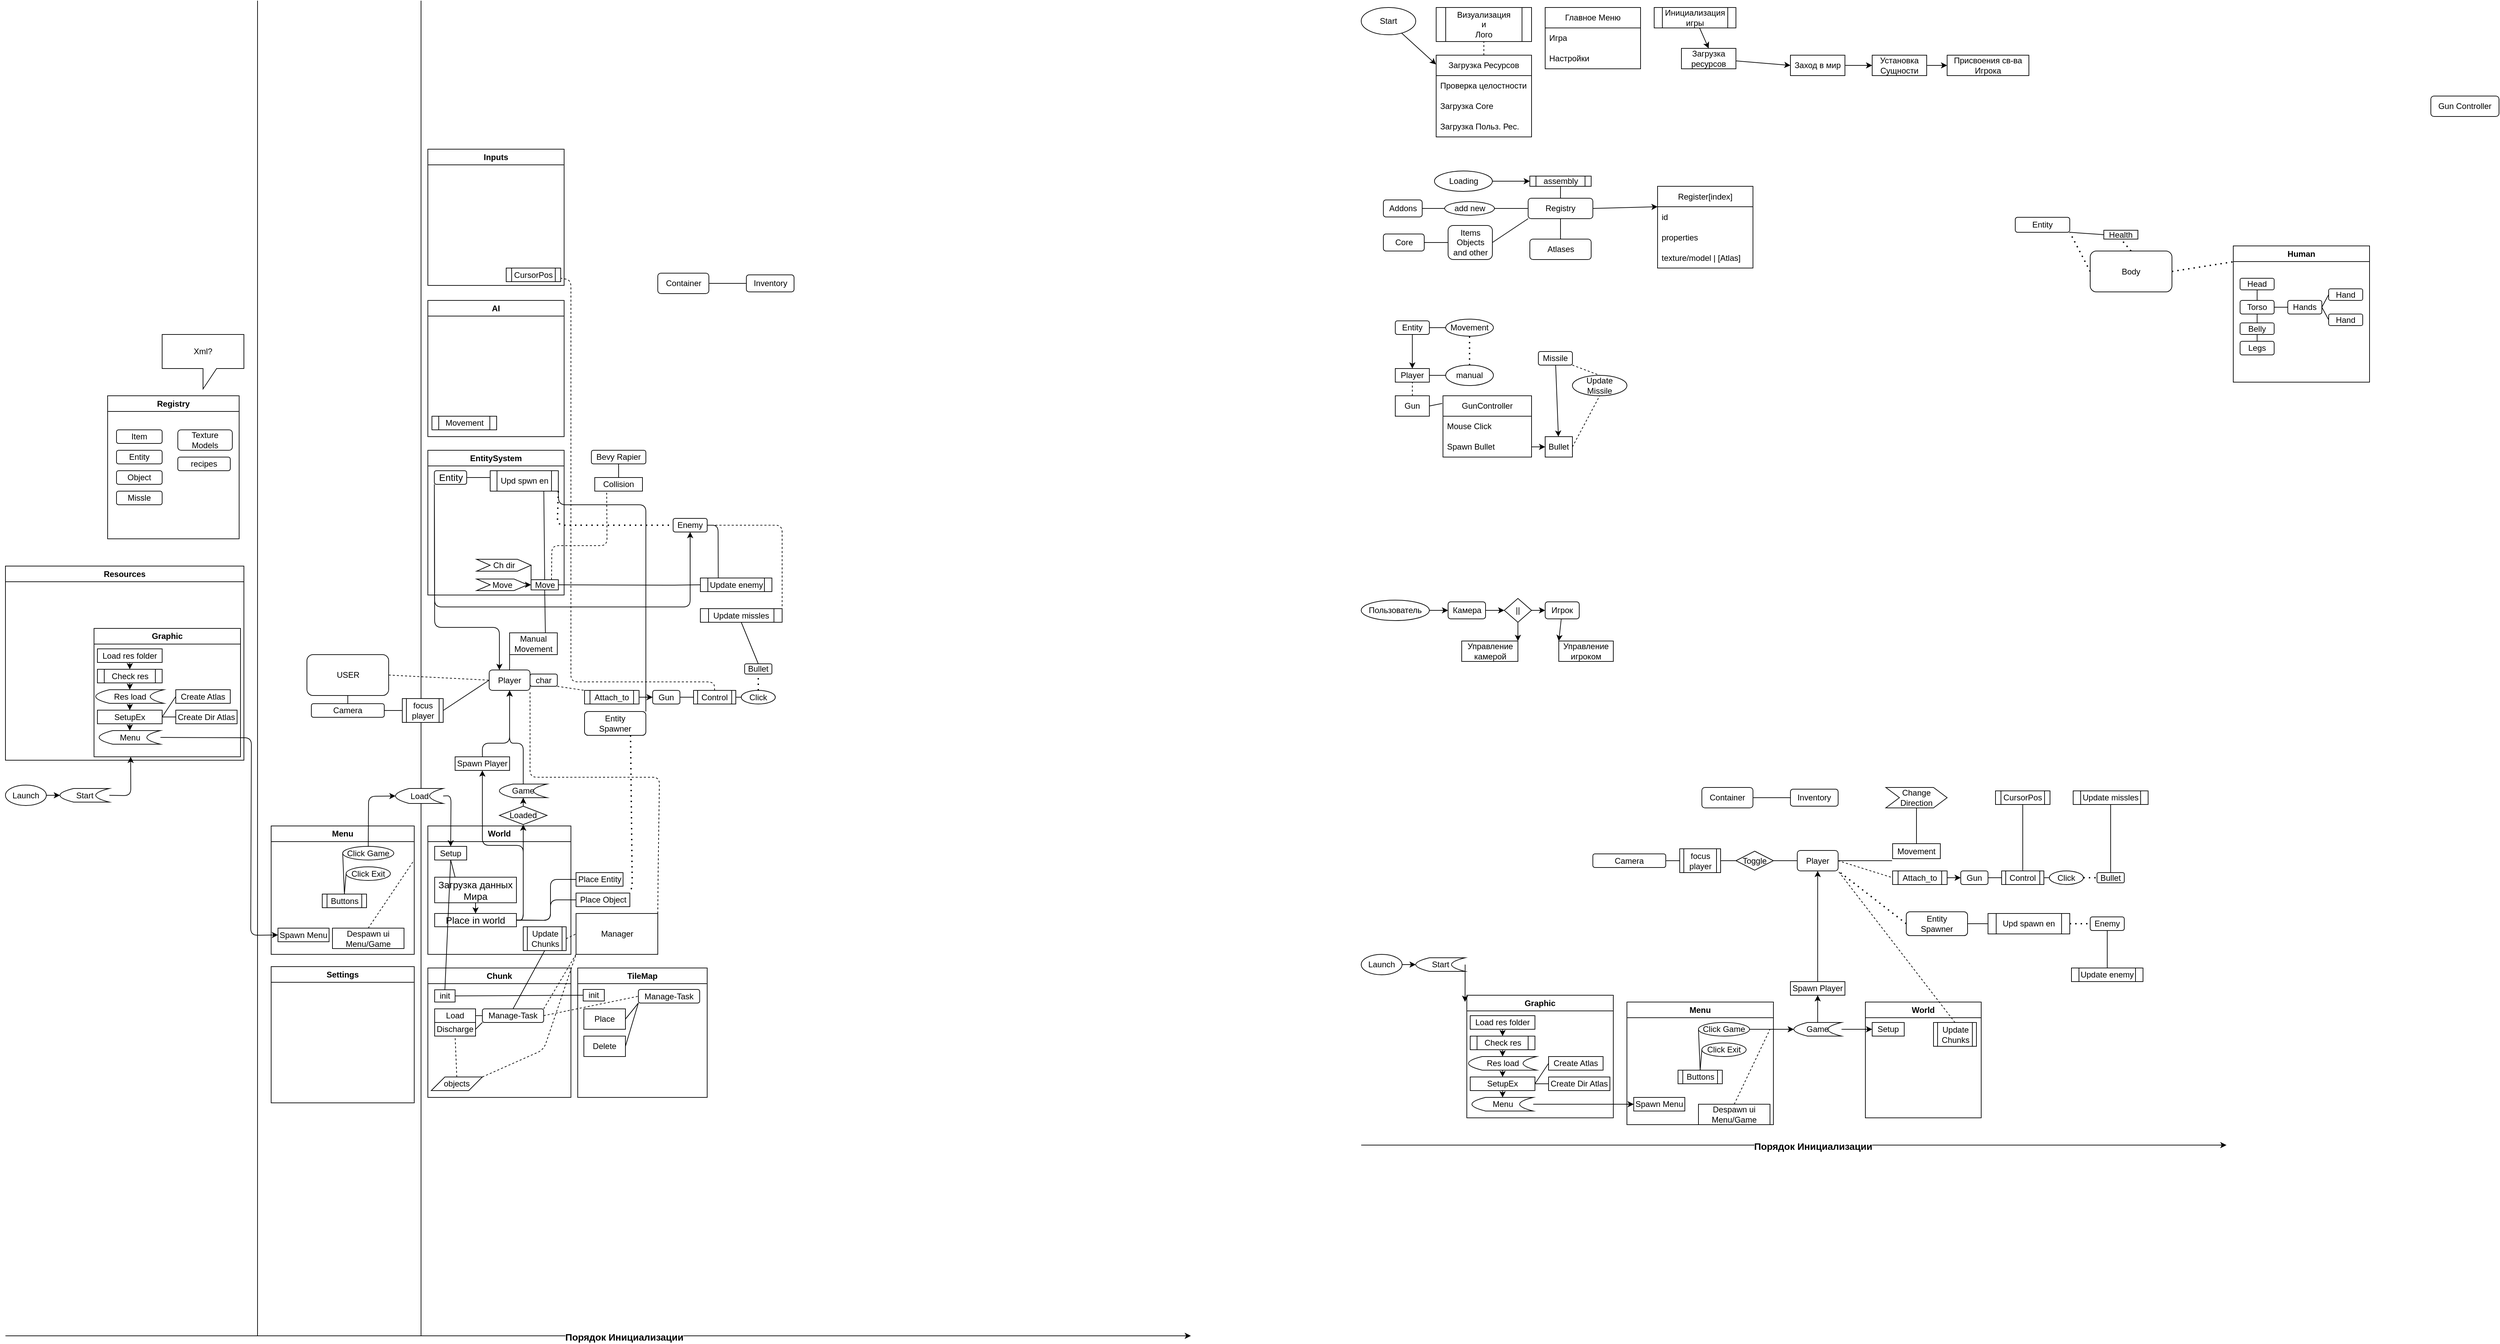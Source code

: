 <mxfile>
    <diagram id="v9HclS9J_wwdK3H5lna0" name="Страница 1">
        <mxGraphModel dx="3329" dy="979" grid="1" gridSize="10" guides="1" tooltips="1" connect="1" arrows="1" fold="1" page="1" pageScale="1" pageWidth="2000" pageHeight="2000" math="0" shadow="0">
            <root>
                <mxCell id="0"/>
                <mxCell id="1" parent="0"/>
                <mxCell id="491" value="" style="endArrow=none;html=1;" edge="1" parent="1">
                    <mxGeometry width="50" height="50" relative="1" as="geometry">
                        <mxPoint x="-1370" y="1960" as="sourcePoint"/>
                        <mxPoint x="-1370" as="targetPoint"/>
                    </mxGeometry>
                </mxCell>
                <mxCell id="43" style="edgeStyle=none;html=1;entryX=-0.002;entryY=0.113;entryDx=0;entryDy=0;entryPerimeter=0;" parent="1" source="10" target="39" edge="1">
                    <mxGeometry relative="1" as="geometry"/>
                </mxCell>
                <mxCell id="10" value="Start" style="ellipse;whiteSpace=wrap;html=1;" parent="1" vertex="1">
                    <mxGeometry x="10" y="10" width="80" height="40" as="geometry"/>
                </mxCell>
                <mxCell id="17" value="Player" style="rounded=0;whiteSpace=wrap;html=1;" parent="1" vertex="1">
                    <mxGeometry x="60" y="540" width="50" height="20" as="geometry"/>
                </mxCell>
                <mxCell id="18" value="Gun" style="rounded=0;whiteSpace=wrap;html=1;" parent="1" vertex="1">
                    <mxGeometry x="60" y="580" width="50" height="30" as="geometry"/>
                </mxCell>
                <mxCell id="19" value="" style="endArrow=none;dashed=1;html=1;entryX=0.5;entryY=1;entryDx=0;entryDy=0;exitX=0.5;exitY=0;exitDx=0;exitDy=0;" parent="1" source="18" target="17" edge="1">
                    <mxGeometry width="50" height="50" relative="1" as="geometry">
                        <mxPoint x="140" y="640" as="sourcePoint"/>
                        <mxPoint x="190" y="590" as="targetPoint"/>
                    </mxGeometry>
                </mxCell>
                <mxCell id="22" value="" style="endArrow=none;html=1;exitX=1;exitY=0.5;exitDx=0;exitDy=0;entryX=-0.009;entryY=0.125;entryDx=0;entryDy=0;entryPerimeter=0;" parent="1" source="18" target="25" edge="1">
                    <mxGeometry width="50" height="50" relative="1" as="geometry">
                        <mxPoint x="90" y="650" as="sourcePoint"/>
                        <mxPoint x="130" y="590" as="targetPoint"/>
                    </mxGeometry>
                </mxCell>
                <mxCell id="23" value="manual" style="ellipse;whiteSpace=wrap;html=1;" parent="1" vertex="1">
                    <mxGeometry x="134" y="535" width="70" height="30" as="geometry"/>
                </mxCell>
                <mxCell id="24" value="" style="endArrow=none;html=1;exitX=1;exitY=0.5;exitDx=0;exitDy=0;entryX=0;entryY=0.5;entryDx=0;entryDy=0;" parent="1" source="17" target="23" edge="1">
                    <mxGeometry width="50" height="50" relative="1" as="geometry">
                        <mxPoint x="120" y="650" as="sourcePoint"/>
                        <mxPoint x="170" y="600" as="targetPoint"/>
                    </mxGeometry>
                </mxCell>
                <mxCell id="25" value="GunController" style="swimlane;fontStyle=0;childLayout=stackLayout;horizontal=1;startSize=30;horizontalStack=0;resizeParent=1;resizeParentMax=0;resizeLast=0;collapsible=1;marginBottom=0;whiteSpace=wrap;html=1;" parent="1" vertex="1">
                    <mxGeometry x="130" y="580" width="130" height="90" as="geometry"/>
                </mxCell>
                <mxCell id="26" value="Mouse Click" style="text;strokeColor=none;fillColor=none;align=left;verticalAlign=middle;spacingLeft=4;spacingRight=4;overflow=hidden;points=[[0,0.5],[1,0.5]];portConstraint=eastwest;rotatable=0;whiteSpace=wrap;html=1;" parent="25" vertex="1">
                    <mxGeometry y="30" width="130" height="30" as="geometry"/>
                </mxCell>
                <mxCell id="27" value="Spawn Bullet" style="text;strokeColor=none;fillColor=none;align=left;verticalAlign=middle;spacingLeft=4;spacingRight=4;overflow=hidden;points=[[0,0.5],[1,0.5]];portConstraint=eastwest;rotatable=0;whiteSpace=wrap;html=1;" parent="25" vertex="1">
                    <mxGeometry y="60" width="130" height="30" as="geometry"/>
                </mxCell>
                <mxCell id="29" value="" style="endArrow=classic;html=1;exitX=1;exitY=0.5;exitDx=0;exitDy=0;entryX=0;entryY=0.5;entryDx=0;entryDy=0;" parent="1" source="27" target="30" edge="1">
                    <mxGeometry width="50" height="50" relative="1" as="geometry">
                        <mxPoint x="290" y="670" as="sourcePoint"/>
                        <mxPoint x="280" y="655" as="targetPoint"/>
                    </mxGeometry>
                </mxCell>
                <mxCell id="30" value="Bullet" style="rounded=0;whiteSpace=wrap;html=1;" parent="1" vertex="1">
                    <mxGeometry x="280" y="640" width="40" height="30" as="geometry"/>
                </mxCell>
                <mxCell id="32" style="edgeStyle=none;html=1;" parent="1" source="31" target="17" edge="1">
                    <mxGeometry relative="1" as="geometry"/>
                </mxCell>
                <mxCell id="31" value="Entity" style="rounded=1;whiteSpace=wrap;html=1;" parent="1" vertex="1">
                    <mxGeometry x="60" y="470" width="50" height="20" as="geometry"/>
                </mxCell>
                <mxCell id="34" style="edgeStyle=none;html=1;" parent="1" source="33" target="30" edge="1">
                    <mxGeometry relative="1" as="geometry"/>
                </mxCell>
                <mxCell id="33" value="Missile" style="rounded=1;whiteSpace=wrap;html=1;" parent="1" vertex="1">
                    <mxGeometry x="270" y="515" width="50" height="20" as="geometry"/>
                </mxCell>
                <mxCell id="35" value="Update&lt;br&gt;Missile" style="ellipse;whiteSpace=wrap;html=1;" parent="1" vertex="1">
                    <mxGeometry x="320" y="550" width="80" height="30" as="geometry"/>
                </mxCell>
                <mxCell id="36" value="" style="endArrow=none;dashed=1;html=1;exitX=1;exitY=1;exitDx=0;exitDy=0;entryX=0.5;entryY=0;entryDx=0;entryDy=0;" parent="1" source="33" target="35" edge="1">
                    <mxGeometry width="50" height="50" relative="1" as="geometry">
                        <mxPoint x="340" y="560" as="sourcePoint"/>
                        <mxPoint x="390" y="510" as="targetPoint"/>
                    </mxGeometry>
                </mxCell>
                <mxCell id="37" value="" style="endArrow=none;dashed=1;html=1;exitX=1;exitY=0.5;exitDx=0;exitDy=0;entryX=0.5;entryY=1;entryDx=0;entryDy=0;" parent="1" source="30" target="35" edge="1">
                    <mxGeometry width="50" height="50" relative="1" as="geometry">
                        <mxPoint x="370" y="670" as="sourcePoint"/>
                        <mxPoint x="420" y="620" as="targetPoint"/>
                    </mxGeometry>
                </mxCell>
                <mxCell id="39" value="Загрузка Ресурсов" style="swimlane;fontStyle=0;childLayout=stackLayout;horizontal=1;startSize=30;horizontalStack=0;resizeParent=1;resizeParentMax=0;resizeLast=0;collapsible=1;marginBottom=0;whiteSpace=wrap;html=1;" parent="1" vertex="1">
                    <mxGeometry x="120" y="80" width="140" height="120" as="geometry"/>
                </mxCell>
                <mxCell id="40" value="Проверка целостности" style="text;strokeColor=none;fillColor=none;align=left;verticalAlign=middle;spacingLeft=4;spacingRight=4;overflow=hidden;points=[[0,0.5],[1,0.5]];portConstraint=eastwest;rotatable=0;whiteSpace=wrap;html=1;" parent="39" vertex="1">
                    <mxGeometry y="30" width="140" height="30" as="geometry"/>
                </mxCell>
                <mxCell id="41" value="Загрузка Core" style="text;strokeColor=none;fillColor=none;align=left;verticalAlign=middle;spacingLeft=4;spacingRight=4;overflow=hidden;points=[[0,0.5],[1,0.5]];portConstraint=eastwest;rotatable=0;whiteSpace=wrap;html=1;" parent="39" vertex="1">
                    <mxGeometry y="60" width="140" height="30" as="geometry"/>
                </mxCell>
                <mxCell id="42" value="Загрузка Польз. Рес." style="text;strokeColor=none;fillColor=none;align=left;verticalAlign=middle;spacingLeft=4;spacingRight=4;overflow=hidden;points=[[0,0.5],[1,0.5]];portConstraint=eastwest;rotatable=0;whiteSpace=wrap;html=1;" parent="39" vertex="1">
                    <mxGeometry y="90" width="140" height="30" as="geometry"/>
                </mxCell>
                <mxCell id="55" value="Визуализация&lt;br&gt;и&lt;br&gt;Лого" style="shape=process;whiteSpace=wrap;html=1;backgroundOutline=1;" parent="1" vertex="1">
                    <mxGeometry x="120" y="10" width="140" height="50" as="geometry"/>
                </mxCell>
                <mxCell id="56" value="" style="endArrow=none;dashed=1;html=1;entryX=0.5;entryY=1;entryDx=0;entryDy=0;exitX=0.5;exitY=0;exitDx=0;exitDy=0;" parent="1" source="39" target="55" edge="1">
                    <mxGeometry width="50" height="50" relative="1" as="geometry">
                        <mxPoint x="340" y="110" as="sourcePoint"/>
                        <mxPoint x="390" y="60" as="targetPoint"/>
                    </mxGeometry>
                </mxCell>
                <mxCell id="61" value="Главное Меню" style="swimlane;fontStyle=0;childLayout=stackLayout;horizontal=1;startSize=30;horizontalStack=0;resizeParent=1;resizeParentMax=0;resizeLast=0;collapsible=1;marginBottom=0;whiteSpace=wrap;html=1;" parent="1" vertex="1">
                    <mxGeometry x="280" y="10" width="140" height="90" as="geometry"/>
                </mxCell>
                <mxCell id="62" value="Игра" style="text;strokeColor=none;fillColor=none;align=left;verticalAlign=middle;spacingLeft=4;spacingRight=4;overflow=hidden;points=[[0,0.5],[1,0.5]];portConstraint=eastwest;rotatable=0;whiteSpace=wrap;html=1;" parent="61" vertex="1">
                    <mxGeometry y="30" width="140" height="30" as="geometry"/>
                </mxCell>
                <mxCell id="63" value="Настройки" style="text;strokeColor=none;fillColor=none;align=left;verticalAlign=middle;spacingLeft=4;spacingRight=4;overflow=hidden;points=[[0,0.5],[1,0.5]];portConstraint=eastwest;rotatable=0;whiteSpace=wrap;html=1;" parent="61" vertex="1">
                    <mxGeometry y="60" width="140" height="30" as="geometry"/>
                </mxCell>
                <mxCell id="77" style="edgeStyle=none;html=1;entryX=0.5;entryY=0;entryDx=0;entryDy=0;" parent="1" source="75" target="76" edge="1">
                    <mxGeometry relative="1" as="geometry"/>
                </mxCell>
                <mxCell id="75" value="Инициализация игры" style="shape=process;whiteSpace=wrap;html=1;backgroundOutline=1;" parent="1" vertex="1">
                    <mxGeometry x="440" y="10" width="120" height="30" as="geometry"/>
                </mxCell>
                <mxCell id="81" style="edgeStyle=none;html=1;entryX=0;entryY=0.5;entryDx=0;entryDy=0;" parent="1" source="76" target="78" edge="1">
                    <mxGeometry relative="1" as="geometry"/>
                </mxCell>
                <mxCell id="76" value="Загрузка ресурсов" style="rounded=0;whiteSpace=wrap;html=1;" parent="1" vertex="1">
                    <mxGeometry x="480" y="70" width="80" height="30" as="geometry"/>
                </mxCell>
                <mxCell id="82" style="edgeStyle=none;html=1;entryX=0;entryY=0.5;entryDx=0;entryDy=0;" parent="1" source="78" target="79" edge="1">
                    <mxGeometry relative="1" as="geometry"/>
                </mxCell>
                <mxCell id="78" value="Заход в мир" style="rounded=0;whiteSpace=wrap;html=1;" parent="1" vertex="1">
                    <mxGeometry x="640" y="80" width="80" height="30" as="geometry"/>
                </mxCell>
                <mxCell id="83" style="edgeStyle=none;html=1;entryX=0;entryY=0.5;entryDx=0;entryDy=0;" parent="1" source="79" target="80" edge="1">
                    <mxGeometry relative="1" as="geometry"/>
                </mxCell>
                <mxCell id="79" value="Установка&lt;br&gt;Сущности" style="rounded=0;whiteSpace=wrap;html=1;" parent="1" vertex="1">
                    <mxGeometry x="760" y="80" width="80" height="30" as="geometry"/>
                </mxCell>
                <mxCell id="80" value="Присвоения св-ва&lt;br&gt;Игрока" style="rounded=0;whiteSpace=wrap;html=1;" parent="1" vertex="1">
                    <mxGeometry x="870" y="80" width="120" height="30" as="geometry"/>
                </mxCell>
                <mxCell id="84" value="Gun Controller" style="rounded=1;whiteSpace=wrap;html=1;" parent="1" vertex="1">
                    <mxGeometry x="1580" y="140" width="100" height="30" as="geometry"/>
                </mxCell>
                <mxCell id="88" style="edgeStyle=none;html=1;" parent="1" source="85" target="87" edge="1">
                    <mxGeometry relative="1" as="geometry"/>
                </mxCell>
                <mxCell id="85" value="Пользователь" style="ellipse;whiteSpace=wrap;html=1;" parent="1" vertex="1">
                    <mxGeometry x="10" y="880" width="100" height="30" as="geometry"/>
                </mxCell>
                <mxCell id="90" style="edgeStyle=none;html=1;entryX=0;entryY=0.5;entryDx=0;entryDy=0;" parent="1" source="87" target="89" edge="1">
                    <mxGeometry relative="1" as="geometry"/>
                </mxCell>
                <mxCell id="87" value="Камера" style="rounded=1;whiteSpace=wrap;html=1;" parent="1" vertex="1">
                    <mxGeometry x="137.5" y="882.5" width="55" height="25" as="geometry"/>
                </mxCell>
                <mxCell id="92" style="edgeStyle=none;html=1;entryX=1;entryY=0;entryDx=0;entryDy=0;" parent="1" source="89" target="91" edge="1">
                    <mxGeometry relative="1" as="geometry"/>
                </mxCell>
                <mxCell id="94" style="edgeStyle=none;html=1;entryX=0;entryY=0.5;entryDx=0;entryDy=0;" parent="1" source="89" target="93" edge="1">
                    <mxGeometry relative="1" as="geometry"/>
                </mxCell>
                <mxCell id="89" value="||" style="rhombus;whiteSpace=wrap;html=1;" parent="1" vertex="1">
                    <mxGeometry x="220" y="877.5" width="40" height="35" as="geometry"/>
                </mxCell>
                <mxCell id="91" value="Управление камерой" style="rounded=0;whiteSpace=wrap;html=1;" parent="1" vertex="1">
                    <mxGeometry x="157.5" y="940" width="82.5" height="30" as="geometry"/>
                </mxCell>
                <mxCell id="96" style="edgeStyle=none;html=1;entryX=0;entryY=0;entryDx=0;entryDy=0;" parent="1" source="93" target="95" edge="1">
                    <mxGeometry relative="1" as="geometry"/>
                </mxCell>
                <mxCell id="93" value="Игрок" style="rounded=1;whiteSpace=wrap;html=1;" parent="1" vertex="1">
                    <mxGeometry x="280" y="882.5" width="50" height="25" as="geometry"/>
                </mxCell>
                <mxCell id="95" value="Управление игроком" style="rounded=0;whiteSpace=wrap;html=1;" parent="1" vertex="1">
                    <mxGeometry x="300" y="940" width="80" height="30" as="geometry"/>
                </mxCell>
                <mxCell id="98" value="Container" style="rounded=1;whiteSpace=wrap;html=1;" parent="1" vertex="1">
                    <mxGeometry x="510" y="1155" width="75" height="30" as="geometry"/>
                </mxCell>
                <mxCell id="99" value="Inventory" style="rounded=1;whiteSpace=wrap;html=1;" parent="1" vertex="1">
                    <mxGeometry x="640" y="1157.5" width="70" height="25" as="geometry"/>
                </mxCell>
                <mxCell id="100" value="Player" style="rounded=1;whiteSpace=wrap;html=1;" parent="1" vertex="1">
                    <mxGeometry x="650" y="1247.5" width="60" height="30" as="geometry"/>
                </mxCell>
                <mxCell id="102" value="" style="endArrow=none;html=1;exitX=1;exitY=0.5;exitDx=0;exitDy=0;entryX=0;entryY=0.5;entryDx=0;entryDy=0;" parent="1" source="98" target="99" edge="1">
                    <mxGeometry width="50" height="50" relative="1" as="geometry">
                        <mxPoint x="595" y="1167.5" as="sourcePoint"/>
                        <mxPoint x="645" y="1117.5" as="targetPoint"/>
                    </mxGeometry>
                </mxCell>
                <mxCell id="103" value="Movement" style="rounded=0;whiteSpace=wrap;html=1;" parent="1" vertex="1">
                    <mxGeometry x="790" y="1237.5" width="70" height="22" as="geometry"/>
                </mxCell>
                <mxCell id="106" value="" style="endArrow=none;html=1;exitX=1;exitY=0.5;exitDx=0;exitDy=0;entryX=-0.011;entryY=1.136;entryDx=0;entryDy=0;entryPerimeter=0;" parent="1" source="100" target="103" edge="1">
                    <mxGeometry width="50" height="50" relative="1" as="geometry">
                        <mxPoint x="720" y="1310" as="sourcePoint"/>
                        <mxPoint x="770" y="1260" as="targetPoint"/>
                    </mxGeometry>
                </mxCell>
                <mxCell id="107" value="Gun" style="rounded=1;whiteSpace=wrap;html=1;" parent="1" vertex="1">
                    <mxGeometry x="890" y="1277.5" width="40" height="20" as="geometry"/>
                </mxCell>
                <mxCell id="108" value="" style="endArrow=classic;html=1;entryX=0;entryY=0.5;entryDx=0;entryDy=0;exitX=1;exitY=0.5;exitDx=0;exitDy=0;" parent="1" source="127" target="107" edge="1">
                    <mxGeometry width="50" height="50" relative="1" as="geometry">
                        <mxPoint x="860" y="1287.5" as="sourcePoint"/>
                        <mxPoint x="790" y="1330" as="targetPoint"/>
                    </mxGeometry>
                </mxCell>
                <mxCell id="109" value="" style="endArrow=none;dashed=1;html=1;exitX=1;exitY=0.5;exitDx=0;exitDy=0;entryX=0;entryY=0.5;entryDx=0;entryDy=0;" parent="1" source="100" target="127" edge="1">
                    <mxGeometry width="50" height="50" relative="1" as="geometry">
                        <mxPoint x="770" y="1370" as="sourcePoint"/>
                        <mxPoint x="770" y="1290" as="targetPoint"/>
                    </mxGeometry>
                </mxCell>
                <mxCell id="111" value="Upd spawn en" style="shape=process;whiteSpace=wrap;html=1;backgroundOutline=1;" parent="1" vertex="1">
                    <mxGeometry x="930" y="1340" width="120" height="30" as="geometry"/>
                </mxCell>
                <mxCell id="113" value="Click" style="ellipse;whiteSpace=wrap;html=1;" parent="1" vertex="1">
                    <mxGeometry x="1020" y="1277.5" width="50" height="20" as="geometry"/>
                </mxCell>
                <mxCell id="114" value="" style="endArrow=none;html=1;exitX=1;exitY=0.5;exitDx=0;exitDy=0;entryX=0;entryY=0.5;entryDx=0;entryDy=0;" parent="1" source="107" target="130" edge="1">
                    <mxGeometry width="50" height="50" relative="1" as="geometry">
                        <mxPoint x="1010" y="1370" as="sourcePoint"/>
                        <mxPoint x="950" y="1280" as="targetPoint"/>
                    </mxGeometry>
                </mxCell>
                <mxCell id="115" value="Bullet" style="rounded=1;whiteSpace=wrap;html=1;" parent="1" vertex="1">
                    <mxGeometry x="1090" y="1280" width="40" height="15" as="geometry"/>
                </mxCell>
                <mxCell id="118" value="" style="endArrow=none;html=1;exitX=0.5;exitY=0;exitDx=0;exitDy=0;entryX=0.5;entryY=1;entryDx=0;entryDy=0;" parent="1" source="115" target="119" edge="1">
                    <mxGeometry width="50" height="50" relative="1" as="geometry">
                        <mxPoint x="1125" y="1270" as="sourcePoint"/>
                        <mxPoint x="1105" y="1240" as="targetPoint"/>
                    </mxGeometry>
                </mxCell>
                <mxCell id="119" value="Update missles" style="shape=process;whiteSpace=wrap;html=1;backgroundOutline=1;" parent="1" vertex="1">
                    <mxGeometry x="1055" y="1160" width="110" height="20" as="geometry"/>
                </mxCell>
                <mxCell id="120" value="" style="endArrow=none;dashed=1;html=1;dashPattern=1 3;strokeWidth=2;exitX=1;exitY=0.5;exitDx=0;exitDy=0;entryX=0;entryY=0.5;entryDx=0;entryDy=0;" parent="1" source="113" target="115" edge="1">
                    <mxGeometry width="50" height="50" relative="1" as="geometry">
                        <mxPoint x="1095" y="1307.5" as="sourcePoint"/>
                        <mxPoint x="985" y="1210" as="targetPoint"/>
                    </mxGeometry>
                </mxCell>
                <mxCell id="122" value="" style="endArrow=none;dashed=1;html=1;dashPattern=1 3;strokeWidth=2;exitX=1;exitY=0.5;exitDx=0;exitDy=0;entryX=0;entryY=0.5;entryDx=0;entryDy=0;" parent="1" source="111" target="123" edge="1">
                    <mxGeometry width="50" height="50" relative="1" as="geometry">
                        <mxPoint x="1100" y="1370" as="sourcePoint"/>
                        <mxPoint x="1090" y="1355" as="targetPoint"/>
                    </mxGeometry>
                </mxCell>
                <mxCell id="123" value="Enemy" style="rounded=1;whiteSpace=wrap;html=1;" parent="1" vertex="1">
                    <mxGeometry x="1080" y="1345" width="50" height="20" as="geometry"/>
                </mxCell>
                <mxCell id="125" value="Update enemy" style="shape=process;whiteSpace=wrap;html=1;backgroundOutline=1;" parent="1" vertex="1">
                    <mxGeometry x="1052.5" y="1420" width="105" height="20" as="geometry"/>
                </mxCell>
                <mxCell id="126" value="" style="endArrow=none;html=1;entryX=0.5;entryY=1;entryDx=0;entryDy=0;exitX=0.5;exitY=0;exitDx=0;exitDy=0;" parent="1" source="125" target="123" edge="1">
                    <mxGeometry width="50" height="50" relative="1" as="geometry">
                        <mxPoint x="770" y="1490" as="sourcePoint"/>
                        <mxPoint x="820" y="1440" as="targetPoint"/>
                    </mxGeometry>
                </mxCell>
                <mxCell id="127" value="Attach_to" style="shape=process;whiteSpace=wrap;html=1;backgroundOutline=1;" parent="1" vertex="1">
                    <mxGeometry x="790" y="1277.5" width="80" height="20" as="geometry"/>
                </mxCell>
                <mxCell id="128" value="Change&lt;br&gt;Direction" style="shape=step;perimeter=stepPerimeter;whiteSpace=wrap;html=1;fixedSize=1;" parent="1" vertex="1">
                    <mxGeometry x="780" y="1155" width="90" height="30" as="geometry"/>
                </mxCell>
                <mxCell id="129" value="" style="endArrow=none;html=1;exitX=0.5;exitY=0;exitDx=0;exitDy=0;entryX=0.5;entryY=1;entryDx=0;entryDy=0;" parent="1" source="103" target="128" edge="1">
                    <mxGeometry width="50" height="50" relative="1" as="geometry">
                        <mxPoint x="820" y="1240" as="sourcePoint"/>
                        <mxPoint x="870" y="1190" as="targetPoint"/>
                    </mxGeometry>
                </mxCell>
                <mxCell id="130" value="Control" style="shape=process;whiteSpace=wrap;html=1;backgroundOutline=1;" parent="1" vertex="1">
                    <mxGeometry x="950" y="1277.5" width="62" height="20" as="geometry"/>
                </mxCell>
                <mxCell id="131" value="" style="endArrow=none;html=1;exitX=1;exitY=0.5;exitDx=0;exitDy=0;entryX=0;entryY=0.5;entryDx=0;entryDy=0;" parent="1" source="130" target="113" edge="1">
                    <mxGeometry width="50" height="50" relative="1" as="geometry">
                        <mxPoint x="1050" y="1360" as="sourcePoint"/>
                        <mxPoint x="1100" y="1310" as="targetPoint"/>
                    </mxGeometry>
                </mxCell>
                <mxCell id="132" value="Launch" style="ellipse;whiteSpace=wrap;html=1;" parent="1" vertex="1">
                    <mxGeometry x="10" y="1400" width="60" height="30" as="geometry"/>
                </mxCell>
                <mxCell id="135" value="Start" style="shape=dataStorage;whiteSpace=wrap;html=1;fixedSize=1;" parent="1" vertex="1">
                    <mxGeometry x="90" y="1405" width="72.5" height="20" as="geometry"/>
                </mxCell>
                <mxCell id="136" value="Graphic" style="swimlane;whiteSpace=wrap;html=1;" parent="1" vertex="1">
                    <mxGeometry x="165" y="1460" width="215" height="180" as="geometry"/>
                </mxCell>
                <mxCell id="138" value="Load res folder" style="rounded=0;whiteSpace=wrap;html=1;" parent="136" vertex="1">
                    <mxGeometry x="5" y="30" width="95" height="20" as="geometry"/>
                </mxCell>
                <mxCell id="142" style="edgeStyle=none;html=1;" parent="136" source="139" target="141" edge="1">
                    <mxGeometry relative="1" as="geometry"/>
                </mxCell>
                <mxCell id="139" value="Check res" style="shape=process;whiteSpace=wrap;html=1;backgroundOutline=1;" parent="136" vertex="1">
                    <mxGeometry x="5" y="60" width="95" height="20" as="geometry"/>
                </mxCell>
                <mxCell id="140" value="" style="endArrow=classic;html=1;exitX=0.5;exitY=1;exitDx=0;exitDy=0;entryX=0.5;entryY=0;entryDx=0;entryDy=0;" parent="136" source="138" target="139" edge="1">
                    <mxGeometry width="50" height="50" relative="1" as="geometry">
                        <mxPoint x="90" y="140" as="sourcePoint"/>
                        <mxPoint x="140" y="90" as="targetPoint"/>
                    </mxGeometry>
                </mxCell>
                <mxCell id="144" style="edgeStyle=none;html=1;" parent="136" source="141" target="143" edge="1">
                    <mxGeometry relative="1" as="geometry"/>
                </mxCell>
                <mxCell id="141" value="Res load" style="shape=dataStorage;whiteSpace=wrap;html=1;fixedSize=1;" parent="136" vertex="1">
                    <mxGeometry x="2.5" y="90" width="100" height="20" as="geometry"/>
                </mxCell>
                <mxCell id="154" style="edgeStyle=none;html=1;entryX=0.5;entryY=0;entryDx=0;entryDy=0;" parent="136" source="143" target="153" edge="1">
                    <mxGeometry relative="1" as="geometry"/>
                </mxCell>
                <mxCell id="143" value="SetupEx" style="rounded=0;whiteSpace=wrap;html=1;" parent="136" vertex="1">
                    <mxGeometry x="5" y="120" width="95" height="20" as="geometry"/>
                </mxCell>
                <mxCell id="145" value="Create Atlas" style="rounded=0;whiteSpace=wrap;html=1;" parent="136" vertex="1">
                    <mxGeometry x="120" y="90" width="80" height="20" as="geometry"/>
                </mxCell>
                <mxCell id="146" value="Create Dir Atlas" style="rounded=0;whiteSpace=wrap;html=1;" parent="136" vertex="1">
                    <mxGeometry x="120" y="120" width="90" height="20" as="geometry"/>
                </mxCell>
                <mxCell id="148" value="" style="endArrow=none;html=1;exitX=1;exitY=0.5;exitDx=0;exitDy=0;entryX=0;entryY=0.5;entryDx=0;entryDy=0;" parent="136" source="143" target="145" edge="1">
                    <mxGeometry width="50" height="50" relative="1" as="geometry">
                        <mxPoint x="90" y="260" as="sourcePoint"/>
                        <mxPoint x="140" y="210" as="targetPoint"/>
                    </mxGeometry>
                </mxCell>
                <mxCell id="149" value="" style="endArrow=none;html=1;exitX=1;exitY=0.5;exitDx=0;exitDy=0;entryX=0;entryY=0.5;entryDx=0;entryDy=0;" parent="136" source="143" target="146" edge="1">
                    <mxGeometry width="50" height="50" relative="1" as="geometry">
                        <mxPoint x="90" y="270" as="sourcePoint"/>
                        <mxPoint x="140" y="220" as="targetPoint"/>
                    </mxGeometry>
                </mxCell>
                <mxCell id="153" value="Menu" style="shape=dataStorage;whiteSpace=wrap;html=1;fixedSize=1;" parent="136" vertex="1">
                    <mxGeometry x="7.5" y="150" width="90" height="20" as="geometry"/>
                </mxCell>
                <mxCell id="150" value="" style="endArrow=classic;html=1;exitX=1;exitY=0.5;exitDx=0;exitDy=0;entryX=0;entryY=0.5;entryDx=0;entryDy=0;" parent="1" source="132" target="135" edge="1">
                    <mxGeometry width="50" height="50" relative="1" as="geometry">
                        <mxPoint x="70" y="1560" as="sourcePoint"/>
                        <mxPoint x="50" y="1470" as="targetPoint"/>
                    </mxGeometry>
                </mxCell>
                <mxCell id="152" value="" style="endArrow=classic;html=1;exitX=1;exitY=0.5;exitDx=0;exitDy=0;entryX=-0.012;entryY=0.054;entryDx=0;entryDy=0;entryPerimeter=0;" parent="1" source="135" target="136" edge="1">
                    <mxGeometry width="50" height="50" relative="1" as="geometry">
                        <mxPoint x="90" y="1570" as="sourcePoint"/>
                        <mxPoint x="140" y="1520" as="targetPoint"/>
                    </mxGeometry>
                </mxCell>
                <mxCell id="155" value="" style="endArrow=classic;html=1;exitX=1;exitY=0.5;exitDx=0;exitDy=0;entryX=0;entryY=0.5;entryDx=0;entryDy=0;" parent="1" source="153" target="159" edge="1">
                    <mxGeometry width="50" height="50" relative="1" as="geometry">
                        <mxPoint x="430" y="1610" as="sourcePoint"/>
                        <mxPoint x="400" y="1620" as="targetPoint"/>
                    </mxGeometry>
                </mxCell>
                <mxCell id="156" value="Menu" style="swimlane;whiteSpace=wrap;html=1;" parent="1" vertex="1">
                    <mxGeometry x="400" y="1470" width="215" height="180" as="geometry"/>
                </mxCell>
                <mxCell id="157" value="Click Game" style="ellipse;whiteSpace=wrap;html=1;" parent="156" vertex="1">
                    <mxGeometry x="105" y="30" width="75" height="20" as="geometry"/>
                </mxCell>
                <mxCell id="158" value="Click Exit" style="ellipse;whiteSpace=wrap;html=1;" parent="156" vertex="1">
                    <mxGeometry x="110" y="60" width="65" height="20" as="geometry"/>
                </mxCell>
                <mxCell id="159" value="Spawn Menu" style="rounded=0;whiteSpace=wrap;html=1;" parent="156" vertex="1">
                    <mxGeometry x="10" y="140" width="75" height="20" as="geometry"/>
                </mxCell>
                <mxCell id="160" value="Buttons" style="shape=process;whiteSpace=wrap;html=1;backgroundOutline=1;" parent="156" vertex="1">
                    <mxGeometry x="75" y="100" width="65" height="20" as="geometry"/>
                </mxCell>
                <mxCell id="161" value="" style="endArrow=none;html=1;exitX=0.5;exitY=0;exitDx=0;exitDy=0;entryX=0;entryY=0.5;entryDx=0;entryDy=0;" parent="156" source="160" target="157" edge="1">
                    <mxGeometry width="50" height="50" relative="1" as="geometry">
                        <mxPoint x="95" y="120" as="sourcePoint"/>
                        <mxPoint x="145" y="70" as="targetPoint"/>
                    </mxGeometry>
                </mxCell>
                <mxCell id="162" value="" style="endArrow=none;html=1;exitX=0.5;exitY=0;exitDx=0;exitDy=0;entryX=0;entryY=0.5;entryDx=0;entryDy=0;" parent="156" source="160" target="158" edge="1">
                    <mxGeometry width="50" height="50" relative="1" as="geometry">
                        <mxPoint x="125" y="180" as="sourcePoint"/>
                        <mxPoint x="175" y="130" as="targetPoint"/>
                    </mxGeometry>
                </mxCell>
                <mxCell id="166" value="Despawn ui&lt;br&gt;Menu/Game" style="rounded=0;whiteSpace=wrap;html=1;" parent="156" vertex="1">
                    <mxGeometry x="105" y="150" width="105" height="30" as="geometry"/>
                </mxCell>
                <mxCell id="163" value="Game" style="shape=dataStorage;whiteSpace=wrap;html=1;fixedSize=1;" parent="1" vertex="1">
                    <mxGeometry x="645" y="1500" width="70" height="20" as="geometry"/>
                </mxCell>
                <mxCell id="164" value="" style="endArrow=classic;html=1;exitX=1;exitY=0.5;exitDx=0;exitDy=0;entryX=0;entryY=0.5;entryDx=0;entryDy=0;" parent="1" source="157" target="163" edge="1">
                    <mxGeometry width="50" height="50" relative="1" as="geometry">
                        <mxPoint x="370" y="1800" as="sourcePoint"/>
                        <mxPoint x="420" y="1750" as="targetPoint"/>
                    </mxGeometry>
                </mxCell>
                <mxCell id="167" value="" style="endArrow=none;dashed=1;html=1;exitX=0.5;exitY=0;exitDx=0;exitDy=0;" parent="1" source="166" edge="1">
                    <mxGeometry width="50" height="50" relative="1" as="geometry">
                        <mxPoint x="420" y="1830" as="sourcePoint"/>
                        <mxPoint x="610" y="1510" as="targetPoint"/>
                    </mxGeometry>
                </mxCell>
                <mxCell id="168" value="Spawn Player" style="rounded=0;whiteSpace=wrap;html=1;" parent="1" vertex="1">
                    <mxGeometry x="640" y="1440" width="80" height="20" as="geometry"/>
                </mxCell>
                <mxCell id="169" value="Camera" style="rounded=1;whiteSpace=wrap;html=1;" parent="1" vertex="1">
                    <mxGeometry x="350" y="1252.5" width="107" height="20" as="geometry"/>
                </mxCell>
                <mxCell id="171" value="" style="endArrow=none;html=1;exitX=1;exitY=0.5;exitDx=0;exitDy=0;entryX=0;entryY=0.5;entryDx=0;entryDy=0;" parent="1" source="169" target="173" edge="1">
                    <mxGeometry width="50" height="50" relative="1" as="geometry">
                        <mxPoint x="-60" y="1577" as="sourcePoint"/>
                        <mxPoint x="410" y="1277" as="targetPoint"/>
                    </mxGeometry>
                </mxCell>
                <mxCell id="172" value="" style="endArrow=classic;html=1;exitX=0.5;exitY=0;exitDx=0;exitDy=0;entryX=0.5;entryY=1;entryDx=0;entryDy=0;" parent="1" source="163" target="168" edge="1">
                    <mxGeometry width="50" height="50" relative="1" as="geometry">
                        <mxPoint x="480" y="1640" as="sourcePoint"/>
                        <mxPoint x="530" y="1590" as="targetPoint"/>
                    </mxGeometry>
                </mxCell>
                <mxCell id="173" value="focus&lt;br&gt;player" style="shape=process;whiteSpace=wrap;html=1;backgroundOutline=1;" parent="1" vertex="1">
                    <mxGeometry x="477.5" y="1245" width="60" height="35" as="geometry"/>
                </mxCell>
                <mxCell id="174" value="" style="endArrow=classic;html=1;exitX=0.5;exitY=0;exitDx=0;exitDy=0;entryX=0.5;entryY=1;entryDx=0;entryDy=0;" parent="1" source="168" target="100" edge="1">
                    <mxGeometry width="50" height="50" relative="1" as="geometry">
                        <mxPoint x="690" y="1420" as="sourcePoint"/>
                        <mxPoint x="740" y="1370" as="targetPoint"/>
                    </mxGeometry>
                </mxCell>
                <mxCell id="175" value="" style="endArrow=none;html=1;exitX=1;exitY=0.5;exitDx=0;exitDy=0;entryX=0;entryY=0.5;entryDx=0;entryDy=0;" parent="1" source="173" target="178" edge="1">
                    <mxGeometry width="50" height="50" relative="1" as="geometry">
                        <mxPoint x="590" y="1264.5" as="sourcePoint"/>
                        <mxPoint x="640" y="1214.5" as="targetPoint"/>
                    </mxGeometry>
                </mxCell>
                <mxCell id="176" value="" style="endArrow=none;html=1;exitX=0.5;exitY=0;exitDx=0;exitDy=0;entryX=0.5;entryY=1;entryDx=0;entryDy=0;" parent="1" source="130" target="177" edge="1">
                    <mxGeometry width="50" height="50" relative="1" as="geometry">
                        <mxPoint x="960" y="1240" as="sourcePoint"/>
                        <mxPoint x="1010" y="1190" as="targetPoint"/>
                    </mxGeometry>
                </mxCell>
                <mxCell id="177" value="CursorPos" style="shape=process;whiteSpace=wrap;html=1;backgroundOutline=1;" parent="1" vertex="1">
                    <mxGeometry x="941" y="1160" width="80" height="20" as="geometry"/>
                </mxCell>
                <mxCell id="178" value="Toggle" style="rhombus;whiteSpace=wrap;html=1;" parent="1" vertex="1">
                    <mxGeometry x="560" y="1248.5" width="55" height="28" as="geometry"/>
                </mxCell>
                <mxCell id="180" value="" style="endArrow=none;html=1;exitX=1;exitY=0.5;exitDx=0;exitDy=0;entryX=0;entryY=0.5;entryDx=0;entryDy=0;" parent="1" source="178" target="100" edge="1">
                    <mxGeometry width="50" height="50" relative="1" as="geometry">
                        <mxPoint x="610" y="1410" as="sourcePoint"/>
                        <mxPoint x="660" y="1360" as="targetPoint"/>
                    </mxGeometry>
                </mxCell>
                <mxCell id="181" value="World" style="swimlane;whiteSpace=wrap;html=1;" parent="1" vertex="1">
                    <mxGeometry x="750" y="1470" width="170" height="170" as="geometry"/>
                </mxCell>
                <mxCell id="182" value="Setup" style="rounded=0;whiteSpace=wrap;html=1;" parent="181" vertex="1">
                    <mxGeometry x="10" y="30" width="47" height="20" as="geometry"/>
                </mxCell>
                <mxCell id="184" value="Update&lt;br&gt;Chunks" style="shape=process;whiteSpace=wrap;html=1;backgroundOutline=1;" parent="181" vertex="1">
                    <mxGeometry x="100" y="30" width="63" height="35" as="geometry"/>
                </mxCell>
                <mxCell id="183" value="" style="endArrow=classic;html=1;exitX=1;exitY=0.5;exitDx=0;exitDy=0;entryX=0;entryY=0.5;entryDx=0;entryDy=0;" parent="1" source="163" target="182" edge="1">
                    <mxGeometry width="50" height="50" relative="1" as="geometry">
                        <mxPoint x="670" y="1590" as="sourcePoint"/>
                        <mxPoint x="720" y="1540" as="targetPoint"/>
                    </mxGeometry>
                </mxCell>
                <mxCell id="185" value="" style="endArrow=none;dashed=1;html=1;entryX=1;entryY=1;entryDx=0;entryDy=0;exitX=0.5;exitY=0;exitDx=0;exitDy=0;" parent="1" source="184" target="100" edge="1">
                    <mxGeometry width="50" height="50" relative="1" as="geometry">
                        <mxPoint x="730" y="1440" as="sourcePoint"/>
                        <mxPoint x="780" y="1390" as="targetPoint"/>
                    </mxGeometry>
                </mxCell>
                <mxCell id="186" value="Entity&lt;br&gt;Spawner" style="rounded=1;whiteSpace=wrap;html=1;" parent="1" vertex="1">
                    <mxGeometry x="810" y="1337.5" width="90" height="35" as="geometry"/>
                </mxCell>
                <mxCell id="187" value="" style="endArrow=none;html=1;exitX=1;exitY=0.5;exitDx=0;exitDy=0;entryX=0;entryY=0.5;entryDx=0;entryDy=0;" parent="1" source="186" target="111" edge="1">
                    <mxGeometry width="50" height="50" relative="1" as="geometry">
                        <mxPoint x="960" y="1430" as="sourcePoint"/>
                        <mxPoint x="1010" y="1380" as="targetPoint"/>
                    </mxGeometry>
                </mxCell>
                <mxCell id="189" value="" style="endArrow=none;dashed=1;html=1;dashPattern=1 3;strokeWidth=2;entryX=1;entryY=1;entryDx=0;entryDy=0;exitX=0;exitY=0.5;exitDx=0;exitDy=0;" parent="1" source="186" target="100" edge="1">
                    <mxGeometry width="50" height="50" relative="1" as="geometry">
                        <mxPoint x="950" y="1450" as="sourcePoint"/>
                        <mxPoint x="1000" y="1400" as="targetPoint"/>
                    </mxGeometry>
                </mxCell>
                <mxCell id="190" value="" style="endArrow=classic;html=1;" parent="1" edge="1">
                    <mxGeometry relative="1" as="geometry">
                        <mxPoint x="10" y="1680" as="sourcePoint"/>
                        <mxPoint x="1280" y="1680" as="targetPoint"/>
                    </mxGeometry>
                </mxCell>
                <mxCell id="192" value="Порядок Инициализации" style="edgeLabel;html=1;align=center;verticalAlign=middle;resizable=0;points=[];fontStyle=1;fontSize=14;" parent="190" vertex="1" connectable="0">
                    <mxGeometry x="0.043" y="-2" relative="1" as="geometry">
                        <mxPoint as="offset"/>
                    </mxGeometry>
                </mxCell>
                <mxCell id="269" value="Container" style="rounded=1;whiteSpace=wrap;html=1;" parent="1" vertex="1">
                    <mxGeometry x="-1022.5" y="400" width="75" height="30" as="geometry"/>
                </mxCell>
                <mxCell id="270" value="Inventory" style="rounded=1;whiteSpace=wrap;html=1;" parent="1" vertex="1">
                    <mxGeometry x="-892.5" y="402.5" width="70" height="25" as="geometry"/>
                </mxCell>
                <mxCell id="271" value="Player" style="rounded=1;whiteSpace=wrap;html=1;" parent="1" vertex="1">
                    <mxGeometry x="-1270" y="982.5" width="60" height="30" as="geometry"/>
                </mxCell>
                <mxCell id="272" value="" style="endArrow=none;html=1;exitX=1;exitY=0.5;exitDx=0;exitDy=0;entryX=0;entryY=0.5;entryDx=0;entryDy=0;" parent="1" source="269" target="270" edge="1">
                    <mxGeometry width="50" height="50" relative="1" as="geometry">
                        <mxPoint x="-937.5" y="412.5" as="sourcePoint"/>
                        <mxPoint x="-887.5" y="362.5" as="targetPoint"/>
                    </mxGeometry>
                </mxCell>
                <mxCell id="273" value="Manual&lt;br&gt;Movement" style="rounded=0;whiteSpace=wrap;html=1;" parent="1" vertex="1">
                    <mxGeometry x="-1240" y="928" width="70" height="32" as="geometry"/>
                </mxCell>
                <mxCell id="275" value="Gun" style="rounded=1;whiteSpace=wrap;html=1;" parent="1" vertex="1">
                    <mxGeometry x="-1030" y="1012.5" width="40" height="20" as="geometry"/>
                </mxCell>
                <mxCell id="276" value="" style="endArrow=classic;html=1;entryX=0;entryY=0.5;entryDx=0;entryDy=0;exitX=1;exitY=0.5;exitDx=0;exitDy=0;" parent="1" source="289" target="275" edge="1">
                    <mxGeometry width="50" height="50" relative="1" as="geometry">
                        <mxPoint x="-1060" y="1022.5" as="sourcePoint"/>
                        <mxPoint x="-1130" y="1065" as="targetPoint"/>
                    </mxGeometry>
                </mxCell>
                <mxCell id="277" value="" style="endArrow=none;dashed=1;html=1;exitX=1;exitY=1;exitDx=0;exitDy=0;entryX=0;entryY=0;entryDx=0;entryDy=0;" parent="1" source="480" target="289" edge="1">
                    <mxGeometry width="50" height="50" relative="1" as="geometry">
                        <mxPoint x="-1150" y="1105" as="sourcePoint"/>
                        <mxPoint x="-1150" y="1025" as="targetPoint"/>
                        <Array as="points"/>
                    </mxGeometry>
                </mxCell>
                <mxCell id="279" value="Click" style="ellipse;whiteSpace=wrap;html=1;" parent="1" vertex="1">
                    <mxGeometry x="-900" y="1012.5" width="50" height="20" as="geometry"/>
                </mxCell>
                <mxCell id="280" value="" style="endArrow=none;html=1;exitX=1;exitY=0.5;exitDx=0;exitDy=0;entryX=0;entryY=0.5;entryDx=0;entryDy=0;" parent="1" source="275" target="292" edge="1">
                    <mxGeometry width="50" height="50" relative="1" as="geometry">
                        <mxPoint x="-910" y="1105" as="sourcePoint"/>
                        <mxPoint x="-970" y="1015" as="targetPoint"/>
                    </mxGeometry>
                </mxCell>
                <mxCell id="281" value="Bullet" style="rounded=1;whiteSpace=wrap;html=1;" parent="1" vertex="1">
                    <mxGeometry x="-895" y="973.5" width="40" height="15" as="geometry"/>
                </mxCell>
                <mxCell id="282" value="" style="endArrow=none;html=1;exitX=0.5;exitY=0;exitDx=0;exitDy=0;entryX=0.5;entryY=1;entryDx=0;entryDy=0;" parent="1" source="281" target="283" edge="1">
                    <mxGeometry width="50" height="50" relative="1" as="geometry">
                        <mxPoint x="-795" y="1005" as="sourcePoint"/>
                        <mxPoint x="-815" y="975" as="targetPoint"/>
                    </mxGeometry>
                </mxCell>
                <mxCell id="283" value="Update missles" style="shape=process;whiteSpace=wrap;html=1;backgroundOutline=1;" parent="1" vertex="1">
                    <mxGeometry x="-960" y="892.5" width="120" height="20" as="geometry"/>
                </mxCell>
                <mxCell id="284" value="" style="endArrow=none;dashed=1;html=1;dashPattern=1 3;strokeWidth=2;exitX=0.5;exitY=0;exitDx=0;exitDy=0;entryX=0.5;entryY=1;entryDx=0;entryDy=0;" parent="1" source="279" target="281" edge="1">
                    <mxGeometry width="50" height="50" relative="1" as="geometry">
                        <mxPoint x="-825" y="1042.5" as="sourcePoint"/>
                        <mxPoint x="-935" y="945" as="targetPoint"/>
                    </mxGeometry>
                </mxCell>
                <mxCell id="285" value="" style="endArrow=none;dashed=1;html=1;dashPattern=1 3;strokeWidth=2;exitX=1;exitY=1;exitDx=0;exitDy=0;entryX=0;entryY=0.5;entryDx=0;entryDy=0;" parent="1" source="278" target="286" edge="1">
                    <mxGeometry width="50" height="50" relative="1" as="geometry">
                        <mxPoint x="-840" y="1076" as="sourcePoint"/>
                        <mxPoint x="-850" y="1061" as="targetPoint"/>
                        <Array as="points">
                            <mxPoint x="-1170" y="770"/>
                        </Array>
                    </mxGeometry>
                </mxCell>
                <mxCell id="286" value="Enemy" style="rounded=1;whiteSpace=wrap;html=1;" parent="1" vertex="1">
                    <mxGeometry x="-1000" y="760" width="50" height="20" as="geometry"/>
                </mxCell>
                <mxCell id="287" value="Update enemy" style="shape=process;whiteSpace=wrap;html=1;backgroundOutline=1;" parent="1" vertex="1">
                    <mxGeometry x="-960" y="847.5" width="105" height="20" as="geometry"/>
                </mxCell>
                <mxCell id="289" value="Attach_to" style="shape=process;whiteSpace=wrap;html=1;backgroundOutline=1;" parent="1" vertex="1">
                    <mxGeometry x="-1130" y="1012.5" width="80" height="20" as="geometry"/>
                </mxCell>
                <mxCell id="293" value="" style="endArrow=none;html=1;exitX=1;exitY=0.5;exitDx=0;exitDy=0;entryX=0;entryY=0.5;entryDx=0;entryDy=0;" parent="1" source="292" target="279" edge="1">
                    <mxGeometry width="50" height="50" relative="1" as="geometry">
                        <mxPoint x="-870" y="1095" as="sourcePoint"/>
                        <mxPoint x="-820" y="1045" as="targetPoint"/>
                    </mxGeometry>
                </mxCell>
                <mxCell id="294" value="Launch" style="ellipse;whiteSpace=wrap;html=1;" parent="1" vertex="1">
                    <mxGeometry x="-1980" y="1151.5" width="60" height="30" as="geometry"/>
                </mxCell>
                <mxCell id="295" value="Start" style="shape=dataStorage;whiteSpace=wrap;html=1;fixedSize=1;" parent="1" vertex="1">
                    <mxGeometry x="-1900" y="1156.5" width="72.5" height="20" as="geometry"/>
                </mxCell>
                <mxCell id="310" value="" style="endArrow=classic;html=1;exitX=1;exitY=0.5;exitDx=0;exitDy=0;entryX=0;entryY=0.5;entryDx=0;entryDy=0;" parent="1" source="294" target="295" edge="1">
                    <mxGeometry width="50" height="50" relative="1" as="geometry">
                        <mxPoint x="-1920" y="1311.5" as="sourcePoint"/>
                        <mxPoint x="-1940" y="1221.5" as="targetPoint"/>
                    </mxGeometry>
                </mxCell>
                <mxCell id="311" value="" style="endArrow=classic;html=1;exitX=1;exitY=0.5;exitDx=0;exitDy=0;entryX=0.25;entryY=1;entryDx=0;entryDy=0;" parent="1" source="295" target="296" edge="1">
                    <mxGeometry width="50" height="50" relative="1" as="geometry">
                        <mxPoint x="-1900" y="1321.5" as="sourcePoint"/>
                        <mxPoint x="-1850" y="1271.5" as="targetPoint"/>
                        <Array as="points">
                            <mxPoint x="-1796" y="1167"/>
                        </Array>
                    </mxGeometry>
                </mxCell>
                <mxCell id="312" value="" style="endArrow=classic;html=1;exitX=1;exitY=0.5;exitDx=0;exitDy=0;entryX=0;entryY=0.5;entryDx=0;entryDy=0;" parent="1" source="309" target="316" edge="1">
                    <mxGeometry width="50" height="50" relative="1" as="geometry">
                        <mxPoint x="-1560" y="1361.5" as="sourcePoint"/>
                        <mxPoint x="-1590" y="1371.5" as="targetPoint"/>
                        <Array as="points">
                            <mxPoint x="-1619" y="1082"/>
                            <mxPoint x="-1620" y="1372"/>
                        </Array>
                    </mxGeometry>
                </mxCell>
                <mxCell id="313" value="Menu" style="swimlane;whiteSpace=wrap;html=1;" parent="1" vertex="1">
                    <mxGeometry x="-1590" y="1211.5" width="210" height="188.5" as="geometry"/>
                </mxCell>
                <mxCell id="314" value="Click Game" style="ellipse;whiteSpace=wrap;html=1;" parent="313" vertex="1">
                    <mxGeometry x="105" y="30" width="75" height="20" as="geometry"/>
                </mxCell>
                <mxCell id="315" value="Click Exit" style="ellipse;whiteSpace=wrap;html=1;" parent="313" vertex="1">
                    <mxGeometry x="110" y="60" width="65" height="20" as="geometry"/>
                </mxCell>
                <mxCell id="316" value="Spawn Menu" style="rounded=0;whiteSpace=wrap;html=1;" parent="313" vertex="1">
                    <mxGeometry x="10" y="150" width="75" height="20" as="geometry"/>
                </mxCell>
                <mxCell id="317" value="Buttons" style="shape=process;whiteSpace=wrap;html=1;backgroundOutline=1;" parent="313" vertex="1">
                    <mxGeometry x="75" y="100" width="65" height="20" as="geometry"/>
                </mxCell>
                <mxCell id="318" value="" style="endArrow=none;html=1;exitX=0.5;exitY=0;exitDx=0;exitDy=0;entryX=0;entryY=0.5;entryDx=0;entryDy=0;" parent="313" source="317" target="314" edge="1">
                    <mxGeometry width="50" height="50" relative="1" as="geometry">
                        <mxPoint x="95" y="120" as="sourcePoint"/>
                        <mxPoint x="145" y="70" as="targetPoint"/>
                    </mxGeometry>
                </mxCell>
                <mxCell id="319" value="" style="endArrow=none;html=1;exitX=0.5;exitY=0;exitDx=0;exitDy=0;entryX=0;entryY=0.5;entryDx=0;entryDy=0;" parent="313" source="317" target="315" edge="1">
                    <mxGeometry width="50" height="50" relative="1" as="geometry">
                        <mxPoint x="125" y="180" as="sourcePoint"/>
                        <mxPoint x="175" y="130" as="targetPoint"/>
                    </mxGeometry>
                </mxCell>
                <mxCell id="320" value="Despawn ui&lt;br&gt;Menu/Game" style="rounded=0;whiteSpace=wrap;html=1;" parent="313" vertex="1">
                    <mxGeometry x="90" y="150" width="105" height="30" as="geometry"/>
                </mxCell>
                <mxCell id="321" value="Game" style="shape=dataStorage;whiteSpace=wrap;html=1;fixedSize=1;" parent="1" vertex="1">
                    <mxGeometry x="-1255" y="1150" width="70" height="20" as="geometry"/>
                </mxCell>
                <mxCell id="322" value="" style="endArrow=classic;html=1;exitX=0.5;exitY=0;exitDx=0;exitDy=0;entryX=0;entryY=0.5;entryDx=0;entryDy=0;" parent="1" source="314" target="362" edge="1">
                    <mxGeometry width="50" height="50" relative="1" as="geometry">
                        <mxPoint x="-1620" y="1551.5" as="sourcePoint"/>
                        <mxPoint x="-1447" y="1200" as="targetPoint"/>
                        <Array as="points">
                            <mxPoint x="-1447" y="1168"/>
                        </Array>
                    </mxGeometry>
                </mxCell>
                <mxCell id="323" value="" style="endArrow=none;dashed=1;html=1;exitX=0.5;exitY=0;exitDx=0;exitDy=0;" parent="1" source="320" edge="1">
                    <mxGeometry width="50" height="50" relative="1" as="geometry">
                        <mxPoint x="-1570" y="1581.5" as="sourcePoint"/>
                        <mxPoint x="-1380" y="1261.5" as="targetPoint"/>
                    </mxGeometry>
                </mxCell>
                <mxCell id="359" value="" style="edgeStyle=none;html=1;" parent="1" source="324" target="271" edge="1">
                    <mxGeometry relative="1" as="geometry">
                        <Array as="points">
                            <mxPoint x="-1280" y="1090"/>
                            <mxPoint x="-1240" y="1090"/>
                        </Array>
                    </mxGeometry>
                </mxCell>
                <mxCell id="324" value="Spawn Player" style="rounded=0;whiteSpace=wrap;html=1;" parent="1" vertex="1">
                    <mxGeometry x="-1320" y="1110" width="80" height="20" as="geometry"/>
                </mxCell>
                <mxCell id="325" value="Camera" style="rounded=1;whiteSpace=wrap;html=1;" parent="1" vertex="1">
                    <mxGeometry x="-1531" y="1032" width="107" height="20" as="geometry"/>
                </mxCell>
                <mxCell id="326" value="" style="endArrow=none;html=1;exitX=1;exitY=0.5;exitDx=0;exitDy=0;entryX=0;entryY=0.5;entryDx=0;entryDy=0;" parent="1" source="325" target="328" edge="1">
                    <mxGeometry width="50" height="50" relative="1" as="geometry">
                        <mxPoint x="-1927.5" y="1320.5" as="sourcePoint"/>
                        <mxPoint x="-1457.5" y="1020.5" as="targetPoint"/>
                    </mxGeometry>
                </mxCell>
                <mxCell id="328" value="focus&lt;br&gt;player" style="shape=process;whiteSpace=wrap;html=1;backgroundOutline=1;" parent="1" vertex="1">
                    <mxGeometry x="-1397.5" y="1024.5" width="60" height="35" as="geometry"/>
                </mxCell>
                <mxCell id="334" value="" style="endArrow=none;html=1;exitX=1;exitY=0.5;exitDx=0;exitDy=0;entryX=0;entryY=0.5;entryDx=0;entryDy=0;" parent="1" source="328" target="271" edge="1">
                    <mxGeometry width="50" height="50" relative="1" as="geometry">
                        <mxPoint x="-1320.0" y="1033.5" as="sourcePoint"/>
                        <mxPoint x="-1260" y="1095" as="targetPoint"/>
                    </mxGeometry>
                </mxCell>
                <mxCell id="335" value="World" style="swimlane;whiteSpace=wrap;html=1;" parent="1" vertex="1">
                    <mxGeometry x="-1360" y="1211.5" width="210" height="188.5" as="geometry"/>
                </mxCell>
                <mxCell id="336" value="Setup" style="rounded=0;whiteSpace=wrap;html=1;" parent="335" vertex="1">
                    <mxGeometry x="10" y="30" width="47" height="20" as="geometry"/>
                </mxCell>
                <mxCell id="337" value="Update&lt;br&gt;Chunks" style="shape=process;whiteSpace=wrap;html=1;backgroundOutline=1;" parent="335" vertex="1">
                    <mxGeometry x="140" y="148" width="63" height="35" as="geometry"/>
                </mxCell>
                <mxCell id="347" value="Загрузка данных&lt;br&gt;Мира" style="rounded=0;whiteSpace=wrap;html=1;fontSize=14;" parent="335" vertex="1">
                    <mxGeometry x="10" y="75.25" width="120" height="37.5" as="geometry"/>
                </mxCell>
                <mxCell id="348" value="Place in world" style="rounded=0;whiteSpace=wrap;html=1;fontSize=14;" parent="335" vertex="1">
                    <mxGeometry x="10" y="128.5" width="120" height="19.5" as="geometry"/>
                </mxCell>
                <mxCell id="349" style="edgeStyle=none;html=1;fontSize=14;" parent="335" source="347" target="348" edge="1">
                    <mxGeometry relative="1" as="geometry"/>
                </mxCell>
                <mxCell id="363" value="" style="endArrow=none;html=1;entryX=0.5;entryY=1;entryDx=0;entryDy=0;exitX=0.25;exitY=0;exitDx=0;exitDy=0;" parent="335" source="347" target="336" edge="1">
                    <mxGeometry width="50" height="50" relative="1" as="geometry">
                        <mxPoint x="60" y="88.5" as="sourcePoint"/>
                        <mxPoint x="110" y="38.5" as="targetPoint"/>
                    </mxGeometry>
                </mxCell>
                <mxCell id="340" value="Entity&lt;br&gt;Spawner" style="rounded=1;whiteSpace=wrap;html=1;" parent="1" vertex="1">
                    <mxGeometry x="-1130" y="1043.5" width="90" height="35" as="geometry"/>
                </mxCell>
                <mxCell id="341" value="" style="endArrow=none;html=1;exitX=1;exitY=0;exitDx=0;exitDy=0;entryX=1;entryY=1;entryDx=0;entryDy=0;" parent="1" source="340" target="278" edge="1">
                    <mxGeometry width="50" height="50" relative="1" as="geometry">
                        <mxPoint x="-980" y="1136" as="sourcePoint"/>
                        <mxPoint x="-930" y="1086" as="targetPoint"/>
                        <Array as="points">
                            <mxPoint x="-1040" y="870"/>
                            <mxPoint x="-1040" y="740"/>
                            <mxPoint x="-1168" y="740"/>
                        </Array>
                    </mxGeometry>
                </mxCell>
                <mxCell id="342" value="" style="endArrow=none;dashed=1;html=1;dashPattern=1 3;strokeWidth=2;entryX=1;entryY=0;entryDx=0;entryDy=0;exitX=0.75;exitY=1;exitDx=0;exitDy=0;" parent="1" source="340" target="442" edge="1">
                    <mxGeometry width="50" height="50" relative="1" as="geometry">
                        <mxPoint x="-970" y="1185" as="sourcePoint"/>
                        <mxPoint x="-920" y="1135" as="targetPoint"/>
                        <Array as="points">
                            <mxPoint x="-1060" y="1300"/>
                        </Array>
                    </mxGeometry>
                </mxCell>
                <mxCell id="343" value="" style="endArrow=classic;html=1;" parent="1" edge="1">
                    <mxGeometry relative="1" as="geometry">
                        <mxPoint x="-1980" y="1960" as="sourcePoint"/>
                        <mxPoint x="-240" y="1960" as="targetPoint"/>
                    </mxGeometry>
                </mxCell>
                <mxCell id="344" value="Порядок Инициализации" style="edgeLabel;html=1;align=center;verticalAlign=middle;resizable=0;points=[];fontStyle=1;fontSize=14;" parent="343" vertex="1" connectable="0">
                    <mxGeometry x="0.043" y="-2" relative="1" as="geometry">
                        <mxPoint as="offset"/>
                    </mxGeometry>
                </mxCell>
                <mxCell id="350" value="" style="endArrow=classic;html=1;fontSize=14;entryX=0.5;entryY=0;entryDx=0;entryDy=0;exitX=1;exitY=0.5;exitDx=0;exitDy=0;" parent="1" source="362" target="336" edge="1">
                    <mxGeometry width="50" height="50" relative="1" as="geometry">
                        <mxPoint x="-1370" y="1170" as="sourcePoint"/>
                        <mxPoint x="-1220" y="1150" as="targetPoint"/>
                        <Array as="points">
                            <mxPoint x="-1326" y="1167"/>
                        </Array>
                    </mxGeometry>
                </mxCell>
                <mxCell id="351" value="" style="endArrow=classic;html=1;fontSize=14;exitX=1;exitY=0.5;exitDx=0;exitDy=0;entryX=0.5;entryY=1;entryDx=0;entryDy=0;" parent="1" source="348" target="356" edge="1">
                    <mxGeometry width="50" height="50" relative="1" as="geometry">
                        <mxPoint x="-1200" y="1200" as="sourcePoint"/>
                        <mxPoint x="-1220" y="1200" as="targetPoint"/>
                        <Array as="points">
                            <mxPoint x="-1220" y="1350"/>
                        </Array>
                    </mxGeometry>
                </mxCell>
                <mxCell id="352" value="" style="endArrow=none;html=1;fontSize=14;exitX=1;exitY=0.5;exitDx=0;exitDy=0;entryX=0.25;entryY=0;entryDx=0;entryDy=0;" parent="1" source="286" target="287" edge="1">
                    <mxGeometry width="50" height="50" relative="1" as="geometry">
                        <mxPoint x="-770" y="1124.5" as="sourcePoint"/>
                        <mxPoint x="-720" y="1074.5" as="targetPoint"/>
                        <Array as="points">
                            <mxPoint x="-934" y="770"/>
                        </Array>
                    </mxGeometry>
                </mxCell>
                <mxCell id="354" value="" style="endArrow=classic;html=1;fontSize=14;exitX=0;exitY=1;exitDx=0;exitDy=0;entryX=0.25;entryY=0;entryDx=0;entryDy=0;" parent="1" source="353" target="271" edge="1">
                    <mxGeometry width="50" height="50" relative="1" as="geometry">
                        <mxPoint x="-1230" y="880" as="sourcePoint"/>
                        <mxPoint x="-1290" y="900" as="targetPoint"/>
                        <Array as="points">
                            <mxPoint x="-1350" y="920"/>
                            <mxPoint x="-1255" y="920"/>
                        </Array>
                    </mxGeometry>
                </mxCell>
                <mxCell id="355" value="" style="endArrow=classic;html=1;fontSize=14;exitX=0;exitY=1;exitDx=0;exitDy=0;entryX=0.5;entryY=1;entryDx=0;entryDy=0;" parent="1" source="353" target="286" edge="1">
                    <mxGeometry width="50" height="50" relative="1" as="geometry">
                        <mxPoint x="-1180" y="870" as="sourcePoint"/>
                        <mxPoint x="-840" y="1120" as="targetPoint"/>
                        <Array as="points">
                            <mxPoint x="-1350" y="890"/>
                            <mxPoint x="-1160" y="890"/>
                            <mxPoint x="-975" y="890"/>
                        </Array>
                    </mxGeometry>
                </mxCell>
                <mxCell id="357" style="edgeStyle=none;html=1;entryX=0.5;entryY=1;entryDx=0;entryDy=0;" parent="1" source="356" target="321" edge="1">
                    <mxGeometry relative="1" as="geometry"/>
                </mxCell>
                <mxCell id="356" value="Loaded" style="rhombus;whiteSpace=wrap;html=1;" parent="1" vertex="1">
                    <mxGeometry x="-1255" y="1182.5" width="70" height="27" as="geometry"/>
                </mxCell>
                <mxCell id="360" value="" style="endArrow=classic;html=1;exitX=1;exitY=0.5;exitDx=0;exitDy=0;entryX=0.5;entryY=1;entryDx=0;entryDy=0;" parent="1" source="348" target="324" edge="1">
                    <mxGeometry width="50" height="50" relative="1" as="geometry">
                        <mxPoint x="-1130" y="1310" as="sourcePoint"/>
                        <mxPoint x="-1080" y="1260" as="targetPoint"/>
                        <Array as="points">
                            <mxPoint x="-1220" y="1350"/>
                            <mxPoint x="-1220" y="1240"/>
                            <mxPoint x="-1280" y="1240"/>
                        </Array>
                    </mxGeometry>
                </mxCell>
                <mxCell id="361" value="" style="endArrow=classic;html=1;exitX=0.5;exitY=0;exitDx=0;exitDy=0;entryX=0.5;entryY=1;entryDx=0;entryDy=0;" parent="1" source="321" target="271" edge="1">
                    <mxGeometry width="50" height="50" relative="1" as="geometry">
                        <mxPoint x="-1220" y="1150" as="sourcePoint"/>
                        <mxPoint x="-1170" y="1100" as="targetPoint"/>
                        <Array as="points">
                            <mxPoint x="-1220" y="1090"/>
                            <mxPoint x="-1240" y="1090"/>
                        </Array>
                    </mxGeometry>
                </mxCell>
                <mxCell id="362" value="Load" style="shape=dataStorage;whiteSpace=wrap;html=1;fixedSize=1;" parent="1" vertex="1">
                    <mxGeometry x="-1407.5" y="1156.5" width="70" height="22" as="geometry"/>
                </mxCell>
                <mxCell id="292" value="Control" style="shape=process;whiteSpace=wrap;html=1;backgroundOutline=1;" parent="1" vertex="1">
                    <mxGeometry x="-970" y="1012.5" width="62" height="20" as="geometry"/>
                </mxCell>
                <mxCell id="367" value="" style="endArrow=none;html=1;exitX=0.5;exitY=0;exitDx=0;exitDy=0;entryX=0;entryY=1;entryDx=0;entryDy=0;" parent="1" source="271" target="273" edge="1">
                    <mxGeometry width="50" height="50" relative="1" as="geometry">
                        <mxPoint x="-1110" y="1010" as="sourcePoint"/>
                        <mxPoint x="-1060" y="960" as="targetPoint"/>
                    </mxGeometry>
                </mxCell>
                <mxCell id="371" value="Resources" style="swimlane;whiteSpace=wrap;html=1;" parent="1" vertex="1">
                    <mxGeometry x="-1980" y="830" width="350" height="285" as="geometry"/>
                </mxCell>
                <mxCell id="296" value="Graphic" style="swimlane;whiteSpace=wrap;html=1;" parent="371" vertex="1">
                    <mxGeometry x="130" y="91.5" width="215" height="188.5" as="geometry"/>
                </mxCell>
                <mxCell id="297" value="Load res folder" style="rounded=0;whiteSpace=wrap;html=1;" parent="296" vertex="1">
                    <mxGeometry x="5" y="30" width="95" height="20" as="geometry"/>
                </mxCell>
                <mxCell id="298" style="edgeStyle=none;html=1;" parent="296" source="299" target="302" edge="1">
                    <mxGeometry relative="1" as="geometry"/>
                </mxCell>
                <mxCell id="299" value="Check res" style="shape=process;whiteSpace=wrap;html=1;backgroundOutline=1;" parent="296" vertex="1">
                    <mxGeometry x="5" y="60" width="95" height="20" as="geometry"/>
                </mxCell>
                <mxCell id="300" value="" style="endArrow=classic;html=1;exitX=0.5;exitY=1;exitDx=0;exitDy=0;entryX=0.5;entryY=0;entryDx=0;entryDy=0;" parent="296" source="297" target="299" edge="1">
                    <mxGeometry width="50" height="50" relative="1" as="geometry">
                        <mxPoint x="90" y="140" as="sourcePoint"/>
                        <mxPoint x="140" y="90" as="targetPoint"/>
                    </mxGeometry>
                </mxCell>
                <mxCell id="301" style="edgeStyle=none;html=1;" parent="296" source="302" target="304" edge="1">
                    <mxGeometry relative="1" as="geometry"/>
                </mxCell>
                <mxCell id="302" value="Res load" style="shape=dataStorage;whiteSpace=wrap;html=1;fixedSize=1;" parent="296" vertex="1">
                    <mxGeometry x="2.5" y="90" width="100" height="20" as="geometry"/>
                </mxCell>
                <mxCell id="303" style="edgeStyle=none;html=1;entryX=0.5;entryY=0;entryDx=0;entryDy=0;" parent="296" source="304" target="309" edge="1">
                    <mxGeometry relative="1" as="geometry"/>
                </mxCell>
                <mxCell id="304" value="SetupEx" style="rounded=0;whiteSpace=wrap;html=1;" parent="296" vertex="1">
                    <mxGeometry x="5" y="120" width="95" height="20" as="geometry"/>
                </mxCell>
                <mxCell id="305" value="Create Atlas" style="rounded=0;whiteSpace=wrap;html=1;" parent="296" vertex="1">
                    <mxGeometry x="120" y="90" width="80" height="20" as="geometry"/>
                </mxCell>
                <mxCell id="306" value="Create Dir Atlas" style="rounded=0;whiteSpace=wrap;html=1;" parent="296" vertex="1">
                    <mxGeometry x="120" y="120" width="90" height="20" as="geometry"/>
                </mxCell>
                <mxCell id="307" value="" style="endArrow=none;html=1;exitX=1;exitY=0.5;exitDx=0;exitDy=0;entryX=0;entryY=0.5;entryDx=0;entryDy=0;" parent="296" source="304" target="305" edge="1">
                    <mxGeometry width="50" height="50" relative="1" as="geometry">
                        <mxPoint x="90" y="260" as="sourcePoint"/>
                        <mxPoint x="140" y="210" as="targetPoint"/>
                    </mxGeometry>
                </mxCell>
                <mxCell id="308" value="" style="endArrow=none;html=1;exitX=1;exitY=0.5;exitDx=0;exitDy=0;entryX=0;entryY=0.5;entryDx=0;entryDy=0;" parent="296" source="304" target="306" edge="1">
                    <mxGeometry width="50" height="50" relative="1" as="geometry">
                        <mxPoint x="90" y="270" as="sourcePoint"/>
                        <mxPoint x="140" y="220" as="targetPoint"/>
                    </mxGeometry>
                </mxCell>
                <mxCell id="309" value="Menu" style="shape=dataStorage;whiteSpace=wrap;html=1;fixedSize=1;" parent="296" vertex="1">
                    <mxGeometry x="7.5" y="150" width="90" height="20" as="geometry"/>
                </mxCell>
                <mxCell id="373" value="" style="endArrow=none;html=1;entryX=0.5;entryY=1;entryDx=0;entryDy=0;exitX=0.75;exitY=0;exitDx=0;exitDy=0;" parent="1" source="273" target="368" edge="1">
                    <mxGeometry width="50" height="50" relative="1" as="geometry">
                        <mxPoint x="-1100" y="950" as="sourcePoint"/>
                        <mxPoint x="-1050" y="900" as="targetPoint"/>
                    </mxGeometry>
                </mxCell>
                <mxCell id="374" value="AI" style="swimlane;whiteSpace=wrap;html=1;" parent="1" vertex="1">
                    <mxGeometry x="-1360" y="440" width="200" height="200" as="geometry"/>
                </mxCell>
                <mxCell id="376" value="Movement" style="shape=process;whiteSpace=wrap;html=1;backgroundOutline=1;" parent="374" vertex="1">
                    <mxGeometry x="6" y="170" width="95" height="20" as="geometry"/>
                </mxCell>
                <mxCell id="375" value="" style="endArrow=none;html=1;entryX=0;entryY=0.5;entryDx=0;entryDy=0;exitX=1;exitY=0.5;exitDx=0;exitDy=0;" parent="1" source="368" target="287" edge="1">
                    <mxGeometry width="50" height="50" relative="1" as="geometry">
                        <mxPoint x="-770" y="1190" as="sourcePoint"/>
                        <mxPoint x="-720" y="1140" as="targetPoint"/>
                        <Array as="points">
                            <mxPoint x="-1000" y="858"/>
                        </Array>
                    </mxGeometry>
                </mxCell>
                <mxCell id="377" value="Registry" style="swimlane;whiteSpace=wrap;html=1;" parent="1" vertex="1">
                    <mxGeometry x="-1830" y="580" width="193" height="210" as="geometry"/>
                </mxCell>
                <mxCell id="378" value="Item" style="rounded=1;whiteSpace=wrap;html=1;" parent="377" vertex="1">
                    <mxGeometry x="13" y="50" width="67" height="20" as="geometry"/>
                </mxCell>
                <mxCell id="379" value="Entity" style="rounded=1;whiteSpace=wrap;html=1;" parent="377" vertex="1">
                    <mxGeometry x="13" y="80" width="67" height="20" as="geometry"/>
                </mxCell>
                <mxCell id="380" value="Object" style="rounded=1;whiteSpace=wrap;html=1;" parent="377" vertex="1">
                    <mxGeometry x="13" y="110" width="67" height="20" as="geometry"/>
                </mxCell>
                <mxCell id="381" value="Missle" style="rounded=1;whiteSpace=wrap;html=1;" parent="377" vertex="1">
                    <mxGeometry x="13" y="140" width="67" height="20" as="geometry"/>
                </mxCell>
                <mxCell id="382" value="Texture&lt;br&gt;Models" style="rounded=1;whiteSpace=wrap;html=1;" parent="377" vertex="1">
                    <mxGeometry x="103" y="50" width="80" height="30" as="geometry"/>
                </mxCell>
                <mxCell id="383" value="recipes" style="rounded=1;whiteSpace=wrap;html=1;" parent="377" vertex="1">
                    <mxGeometry x="103" y="90" width="77" height="20" as="geometry"/>
                </mxCell>
                <mxCell id="384" value="Xml?" style="shape=callout;whiteSpace=wrap;html=1;perimeter=calloutPerimeter;" parent="1" vertex="1">
                    <mxGeometry x="-1750" y="490" width="120" height="80" as="geometry"/>
                </mxCell>
                <mxCell id="385" value="Atlases" style="rounded=1;whiteSpace=wrap;html=1;" parent="1" vertex="1">
                    <mxGeometry x="257.5" y="350" width="90" height="30" as="geometry"/>
                </mxCell>
                <mxCell id="386" value="Registry" style="rounded=1;whiteSpace=wrap;html=1;" parent="1" vertex="1">
                    <mxGeometry x="255" y="290" width="95" height="30" as="geometry"/>
                </mxCell>
                <mxCell id="387" value="Items&lt;br&gt;Objects&lt;br&gt;and other" style="rounded=1;whiteSpace=wrap;html=1;" parent="1" vertex="1">
                    <mxGeometry x="137.5" y="330" width="65" height="50" as="geometry"/>
                </mxCell>
                <mxCell id="388" value="Loading" style="ellipse;whiteSpace=wrap;html=1;" parent="1" vertex="1">
                    <mxGeometry x="117.5" y="250" width="85" height="30" as="geometry"/>
                </mxCell>
                <mxCell id="389" value="assembly" style="shape=process;whiteSpace=wrap;html=1;backgroundOutline=1;" parent="1" vertex="1">
                    <mxGeometry x="257.5" y="257.5" width="90" height="15" as="geometry"/>
                </mxCell>
                <mxCell id="390" value="" style="endArrow=classic;html=1;exitX=1;exitY=0.5;exitDx=0;exitDy=0;entryX=0;entryY=0.5;entryDx=0;entryDy=0;" parent="1" source="388" target="389" edge="1">
                    <mxGeometry width="50" height="50" relative="1" as="geometry">
                        <mxPoint x="212.5" y="350" as="sourcePoint"/>
                        <mxPoint x="262.5" y="300" as="targetPoint"/>
                    </mxGeometry>
                </mxCell>
                <mxCell id="391" value="" style="endArrow=none;html=1;exitX=0.5;exitY=1;exitDx=0;exitDy=0;entryX=0.5;entryY=0;entryDx=0;entryDy=0;" parent="1" source="386" target="385" edge="1">
                    <mxGeometry width="50" height="50" relative="1" as="geometry">
                        <mxPoint x="372.5" y="310" as="sourcePoint"/>
                        <mxPoint x="422.5" y="260" as="targetPoint"/>
                    </mxGeometry>
                </mxCell>
                <mxCell id="392" value="" style="endArrow=none;html=1;entryX=0;entryY=1;entryDx=0;entryDy=0;exitX=1;exitY=0.5;exitDx=0;exitDy=0;" parent="1" source="387" target="386" edge="1">
                    <mxGeometry width="50" height="50" relative="1" as="geometry">
                        <mxPoint x="372.5" y="370" as="sourcePoint"/>
                        <mxPoint x="422.5" y="320" as="targetPoint"/>
                    </mxGeometry>
                </mxCell>
                <mxCell id="393" value="" style="endArrow=none;html=1;entryX=0.5;entryY=1;entryDx=0;entryDy=0;exitX=0.5;exitY=0;exitDx=0;exitDy=0;" parent="1" source="386" target="389" edge="1">
                    <mxGeometry width="50" height="50" relative="1" as="geometry">
                        <mxPoint x="332.5" y="410" as="sourcePoint"/>
                        <mxPoint x="382.5" y="360" as="targetPoint"/>
                    </mxGeometry>
                </mxCell>
                <mxCell id="396" value="add new" style="ellipse;whiteSpace=wrap;html=1;" parent="1" vertex="1">
                    <mxGeometry x="132.5" y="295" width="73" height="20" as="geometry"/>
                </mxCell>
                <mxCell id="397" value="" style="endArrow=none;html=1;exitX=1;exitY=0.5;exitDx=0;exitDy=0;entryX=0;entryY=0.5;entryDx=0;entryDy=0;" parent="1" source="400" target="396" edge="1">
                    <mxGeometry width="50" height="50" relative="1" as="geometry">
                        <mxPoint x="96.25" y="305" as="sourcePoint"/>
                        <mxPoint x="182.5" y="320" as="targetPoint"/>
                    </mxGeometry>
                </mxCell>
                <mxCell id="398" value="" style="endArrow=none;html=1;exitX=1;exitY=0.5;exitDx=0;exitDy=0;entryX=0;entryY=0.5;entryDx=0;entryDy=0;" parent="1" source="396" target="386" edge="1">
                    <mxGeometry width="50" height="50" relative="1" as="geometry">
                        <mxPoint x="212.5" y="360" as="sourcePoint"/>
                        <mxPoint x="262.5" y="310" as="targetPoint"/>
                    </mxGeometry>
                </mxCell>
                <mxCell id="400" value="Addons" style="rounded=1;whiteSpace=wrap;html=1;" parent="1" vertex="1">
                    <mxGeometry x="42.5" y="292.5" width="57" height="25" as="geometry"/>
                </mxCell>
                <mxCell id="402" value="Core" style="rounded=1;whiteSpace=wrap;html=1;" parent="1" vertex="1">
                    <mxGeometry x="42.5" y="342.5" width="60" height="25" as="geometry"/>
                </mxCell>
                <mxCell id="403" value="" style="endArrow=none;html=1;exitX=1;exitY=0.5;exitDx=0;exitDy=0;entryX=0;entryY=0.5;entryDx=0;entryDy=0;" parent="1" source="402" target="387" edge="1">
                    <mxGeometry width="50" height="50" relative="1" as="geometry">
                        <mxPoint x="102.5" y="360" as="sourcePoint"/>
                        <mxPoint x="152.5" y="310" as="targetPoint"/>
                    </mxGeometry>
                </mxCell>
                <mxCell id="404" value="Movement" style="ellipse;whiteSpace=wrap;html=1;" parent="1" vertex="1">
                    <mxGeometry x="134" y="467.5" width="70" height="25" as="geometry"/>
                </mxCell>
                <mxCell id="405" value="" style="endArrow=none;html=1;exitX=1;exitY=0.5;exitDx=0;exitDy=0;entryX=0;entryY=0.5;entryDx=0;entryDy=0;" parent="1" source="31" target="404" edge="1">
                    <mxGeometry width="50" height="50" relative="1" as="geometry">
                        <mxPoint x="130" y="460" as="sourcePoint"/>
                        <mxPoint x="180" y="410" as="targetPoint"/>
                    </mxGeometry>
                </mxCell>
                <mxCell id="406" value="" style="endArrow=none;dashed=1;html=1;dashPattern=1 3;strokeWidth=2;exitX=0.5;exitY=0;exitDx=0;exitDy=0;entryX=0.5;entryY=1;entryDx=0;entryDy=0;" parent="1" source="23" target="404" edge="1">
                    <mxGeometry width="50" height="50" relative="1" as="geometry">
                        <mxPoint x="200" y="530" as="sourcePoint"/>
                        <mxPoint x="250" y="480" as="targetPoint"/>
                    </mxGeometry>
                </mxCell>
                <mxCell id="407" value="TileMap" style="swimlane;whiteSpace=wrap;html=1;" parent="1" vertex="1">
                    <mxGeometry x="-1140" y="1420" width="190" height="190" as="geometry"/>
                </mxCell>
                <mxCell id="408" value="init" style="rounded=0;whiteSpace=wrap;html=1;" parent="407" vertex="1">
                    <mxGeometry x="8" y="31.5" width="31" height="17" as="geometry"/>
                </mxCell>
                <mxCell id="411" value="Place" style="rounded=0;whiteSpace=wrap;html=1;" parent="407" vertex="1">
                    <mxGeometry x="9" y="60" width="61" height="30" as="geometry"/>
                </mxCell>
                <mxCell id="417" value="Delete" style="rounded=0;whiteSpace=wrap;html=1;" parent="407" vertex="1">
                    <mxGeometry x="9" y="100" width="61" height="30" as="geometry"/>
                </mxCell>
                <mxCell id="425" value="Manage-Task" style="rounded=1;whiteSpace=wrap;html=1;" parent="407" vertex="1">
                    <mxGeometry x="89" y="31.5" width="90" height="20" as="geometry"/>
                </mxCell>
                <mxCell id="427" value="" style="endArrow=none;html=1;exitX=1;exitY=0.5;exitDx=0;exitDy=0;entryX=0;entryY=1;entryDx=0;entryDy=0;" parent="407" source="411" target="425" edge="1">
                    <mxGeometry width="50" height="50" relative="1" as="geometry">
                        <mxPoint x="249" y="50" as="sourcePoint"/>
                        <mxPoint x="299" as="targetPoint"/>
                    </mxGeometry>
                </mxCell>
                <mxCell id="428" value="" style="endArrow=none;html=1;entryX=0;entryY=1;entryDx=0;entryDy=0;exitX=1;exitY=0.5;exitDx=0;exitDy=0;" parent="407" source="417" target="425" edge="1">
                    <mxGeometry width="50" height="50" relative="1" as="geometry">
                        <mxPoint x="-51" y="240" as="sourcePoint"/>
                        <mxPoint x="-1" y="190" as="targetPoint"/>
                    </mxGeometry>
                </mxCell>
                <mxCell id="409" value="Chunk" style="swimlane;whiteSpace=wrap;html=1;" parent="1" vertex="1">
                    <mxGeometry x="-1360" y="1420" width="210" height="190" as="geometry"/>
                </mxCell>
                <mxCell id="410" value="init" style="rounded=0;whiteSpace=wrap;html=1;" parent="409" vertex="1">
                    <mxGeometry x="10" y="32" width="30" height="18" as="geometry"/>
                </mxCell>
                <mxCell id="418" value="Load" style="rounded=0;whiteSpace=wrap;html=1;" parent="409" vertex="1">
                    <mxGeometry x="10" y="60" width="60" height="20" as="geometry"/>
                </mxCell>
                <mxCell id="419" value="Discharge" style="rounded=0;whiteSpace=wrap;html=1;" parent="409" vertex="1">
                    <mxGeometry x="10" y="80" width="60" height="20" as="geometry"/>
                </mxCell>
                <mxCell id="421" value="Manage-Task" style="rounded=1;whiteSpace=wrap;html=1;" parent="409" vertex="1">
                    <mxGeometry x="80" y="60" width="90" height="20" as="geometry"/>
                </mxCell>
                <mxCell id="423" value="" style="endArrow=none;html=1;exitX=1;exitY=0.5;exitDx=0;exitDy=0;entryX=0;entryY=0.5;entryDx=0;entryDy=0;" parent="409" source="418" target="421" edge="1">
                    <mxGeometry width="50" height="50" relative="1" as="geometry">
                        <mxPoint x="-100" y="100" as="sourcePoint"/>
                        <mxPoint x="-50" y="50" as="targetPoint"/>
                    </mxGeometry>
                </mxCell>
                <mxCell id="424" value="" style="endArrow=none;html=1;exitX=1;exitY=0.5;exitDx=0;exitDy=0;entryX=0;entryY=1;entryDx=0;entryDy=0;" parent="409" source="419" target="421" edge="1">
                    <mxGeometry width="50" height="50" relative="1" as="geometry">
                        <mxPoint x="-80" y="100" as="sourcePoint"/>
                        <mxPoint x="-30" y="50" as="targetPoint"/>
                    </mxGeometry>
                </mxCell>
                <mxCell id="477" value="objects" style="shape=parallelogram;perimeter=parallelogramPerimeter;whiteSpace=wrap;html=1;fixedSize=1;" vertex="1" parent="409">
                    <mxGeometry x="5" y="160" width="75" height="20" as="geometry"/>
                </mxCell>
                <mxCell id="478" value="" style="endArrow=none;dashed=1;html=1;entryX=0.5;entryY=1;entryDx=0;entryDy=0;exitX=0.5;exitY=0;exitDx=0;exitDy=0;" edge="1" parent="409" source="477" target="419">
                    <mxGeometry width="50" height="50" relative="1" as="geometry">
                        <mxPoint x="-70" y="160" as="sourcePoint"/>
                        <mxPoint x="-20" y="110" as="targetPoint"/>
                    </mxGeometry>
                </mxCell>
                <mxCell id="412" value="Manager" style="rounded=0;whiteSpace=wrap;html=1;" parent="1" vertex="1">
                    <mxGeometry x="-1142.5" y="1340" width="120" height="60" as="geometry"/>
                </mxCell>
                <mxCell id="413" value="" style="endArrow=none;dashed=1;html=1;entryX=1;entryY=1;entryDx=0;entryDy=0;exitX=1;exitY=0;exitDx=0;exitDy=0;startArrow=none;" parent="1" source="412" target="271" edge="1">
                    <mxGeometry width="50" height="50" relative="1" as="geometry">
                        <mxPoint x="-1060" y="1280" as="sourcePoint"/>
                        <mxPoint x="-1010" y="1230" as="targetPoint"/>
                        <Array as="points">
                            <mxPoint x="-1022" y="1280"/>
                            <mxPoint x="-1020" y="1140"/>
                            <mxPoint x="-1210" y="1140"/>
                        </Array>
                    </mxGeometry>
                </mxCell>
                <mxCell id="414" value="" style="endArrow=none;dashed=1;html=1;exitX=1;exitY=0.5;exitDx=0;exitDy=0;entryX=0;entryY=0.5;entryDx=0;entryDy=0;" parent="1" source="337" target="412" edge="1">
                    <mxGeometry width="50" height="50" relative="1" as="geometry">
                        <mxPoint x="-1130" y="1310" as="sourcePoint"/>
                        <mxPoint x="-1080" y="1260" as="targetPoint"/>
                    </mxGeometry>
                </mxCell>
                <mxCell id="415" value="" style="endArrow=none;html=1;entryX=0.5;entryY=1;entryDx=0;entryDy=0;exitX=0.5;exitY=0;exitDx=0;exitDy=0;" parent="1" source="410" target="336" edge="1">
                    <mxGeometry width="50" height="50" relative="1" as="geometry">
                        <mxPoint x="-1400" y="1470" as="sourcePoint"/>
                        <mxPoint x="-1350" y="1420" as="targetPoint"/>
                    </mxGeometry>
                </mxCell>
                <mxCell id="416" value="" style="endArrow=none;html=1;exitX=1;exitY=0.5;exitDx=0;exitDy=0;entryX=0;entryY=0.5;entryDx=0;entryDy=0;" parent="1" source="410" target="408" edge="1">
                    <mxGeometry width="50" height="50" relative="1" as="geometry">
                        <mxPoint x="-970" y="1390" as="sourcePoint"/>
                        <mxPoint x="-920" y="1340" as="targetPoint"/>
                    </mxGeometry>
                </mxCell>
                <mxCell id="422" value="" style="endArrow=none;html=1;exitX=0.5;exitY=0;exitDx=0;exitDy=0;entryX=0.5;entryY=1;entryDx=0;entryDy=0;" parent="1" source="421" target="337" edge="1">
                    <mxGeometry width="50" height="50" relative="1" as="geometry">
                        <mxPoint x="-1140" y="1430" as="sourcePoint"/>
                        <mxPoint x="-1090" y="1380" as="targetPoint"/>
                    </mxGeometry>
                </mxCell>
                <mxCell id="426" value="" style="endArrow=none;dashed=1;html=1;exitX=1;exitY=0.5;exitDx=0;exitDy=0;entryX=0;entryY=0.5;entryDx=0;entryDy=0;" parent="1" source="421" target="425" edge="1">
                    <mxGeometry width="50" height="50" relative="1" as="geometry">
                        <mxPoint x="-930" y="1400" as="sourcePoint"/>
                        <mxPoint x="-880" y="1350" as="targetPoint"/>
                    </mxGeometry>
                </mxCell>
                <mxCell id="429" value="" style="endArrow=none;dashed=1;html=1;exitX=1;exitY=0;exitDx=0;exitDy=0;entryX=0;entryY=1;entryDx=0;entryDy=0;" parent="1" source="421" target="412" edge="1">
                    <mxGeometry width="50" height="50" relative="1" as="geometry">
                        <mxPoint x="-870" y="1360" as="sourcePoint"/>
                        <mxPoint x="-820" y="1310" as="targetPoint"/>
                    </mxGeometry>
                </mxCell>
                <mxCell id="435" value="" style="endArrow=none;dashed=1;html=1;exitX=1;exitY=0.5;exitDx=0;exitDy=0;entryX=0;entryY=0.5;entryDx=0;entryDy=0;" parent="1" source="436" target="271" edge="1">
                    <mxGeometry width="50" height="50" relative="1" as="geometry">
                        <mxPoint x="-1360" y="980" as="sourcePoint"/>
                        <mxPoint x="-1240" y="790" as="targetPoint"/>
                    </mxGeometry>
                </mxCell>
                <mxCell id="436" value="USER" style="rounded=1;whiteSpace=wrap;html=1;" parent="1" vertex="1">
                    <mxGeometry x="-1537.5" y="960" width="120" height="60" as="geometry"/>
                </mxCell>
                <mxCell id="437" value="" style="endArrow=none;html=1;entryX=0.5;entryY=1;entryDx=0;entryDy=0;exitX=0.5;exitY=0;exitDx=0;exitDy=0;" parent="1" source="325" target="436" edge="1">
                    <mxGeometry width="50" height="50" relative="1" as="geometry">
                        <mxPoint x="-1555" y="1122" as="sourcePoint"/>
                        <mxPoint x="-1505" y="1072" as="targetPoint"/>
                    </mxGeometry>
                </mxCell>
                <mxCell id="438" value="" style="endArrow=none;dashed=1;html=1;entryX=1;entryY=0;entryDx=0;entryDy=0;exitX=1;exitY=0.5;exitDx=0;exitDy=0;" parent="1" source="286" target="283" edge="1">
                    <mxGeometry width="50" height="50" relative="1" as="geometry">
                        <mxPoint x="-740" y="1000" as="sourcePoint"/>
                        <mxPoint x="-690" y="950" as="targetPoint"/>
                        <Array as="points">
                            <mxPoint x="-840" y="770"/>
                        </Array>
                    </mxGeometry>
                </mxCell>
                <mxCell id="439" value="Collision" style="rounded=0;whiteSpace=wrap;html=1;" parent="1" vertex="1">
                    <mxGeometry x="-1115" y="700" width="70" height="20" as="geometry"/>
                </mxCell>
                <mxCell id="440" value="" style="endArrow=none;dashed=1;html=1;exitX=0.75;exitY=0;exitDx=0;exitDy=0;entryX=0.25;entryY=1;entryDx=0;entryDy=0;" parent="1" source="368" target="439" edge="1">
                    <mxGeometry width="50" height="50" relative="1" as="geometry">
                        <mxPoint x="-940" y="830" as="sourcePoint"/>
                        <mxPoint x="-890" y="780" as="targetPoint"/>
                        <Array as="points">
                            <mxPoint x="-1178" y="800"/>
                            <mxPoint x="-1097" y="800"/>
                        </Array>
                    </mxGeometry>
                </mxCell>
                <mxCell id="442" value="Place Object" style="rounded=0;whiteSpace=wrap;html=1;" parent="1" vertex="1">
                    <mxGeometry x="-1142.5" y="1310" width="79" height="20" as="geometry"/>
                </mxCell>
                <mxCell id="441" value="Place Entity" style="rounded=0;whiteSpace=wrap;html=1;" parent="1" vertex="1">
                    <mxGeometry x="-1142.5" y="1280" width="69" height="20" as="geometry"/>
                </mxCell>
                <mxCell id="444" value="" style="endArrow=none;html=1;exitX=1;exitY=0.5;exitDx=0;exitDy=0;entryX=0;entryY=0.5;entryDx=0;entryDy=0;" parent="1" source="348" target="441" edge="1">
                    <mxGeometry width="50" height="50" relative="1" as="geometry">
                        <mxPoint x="-1090" y="1260" as="sourcePoint"/>
                        <mxPoint x="-1040" y="1210" as="targetPoint"/>
                        <Array as="points">
                            <mxPoint x="-1180" y="1350"/>
                            <mxPoint x="-1180" y="1290"/>
                        </Array>
                    </mxGeometry>
                </mxCell>
                <mxCell id="445" value="" style="endArrow=none;html=1;exitX=1;exitY=0.5;exitDx=0;exitDy=0;entryX=0;entryY=0.5;entryDx=0;entryDy=0;" parent="1" source="348" target="442" edge="1">
                    <mxGeometry width="50" height="50" relative="1" as="geometry">
                        <mxPoint x="-1080" y="1230" as="sourcePoint"/>
                        <mxPoint x="-1030" y="1180" as="targetPoint"/>
                        <Array as="points">
                            <mxPoint x="-1180" y="1350"/>
                            <mxPoint x="-1180" y="1320"/>
                        </Array>
                    </mxGeometry>
                </mxCell>
                <mxCell id="447" value="Register[index]" style="swimlane;fontStyle=0;childLayout=stackLayout;horizontal=1;startSize=30;horizontalStack=0;resizeParent=1;resizeParentMax=0;resizeLast=0;collapsible=1;marginBottom=0;whiteSpace=wrap;html=1;" parent="1" vertex="1">
                    <mxGeometry x="445" y="272.5" width="140" height="120" as="geometry"/>
                </mxCell>
                <mxCell id="448" value="id" style="text;strokeColor=none;fillColor=none;align=left;verticalAlign=middle;spacingLeft=4;spacingRight=4;overflow=hidden;points=[[0,0.5],[1,0.5]];portConstraint=eastwest;rotatable=0;whiteSpace=wrap;html=1;" parent="447" vertex="1">
                    <mxGeometry y="30" width="140" height="30" as="geometry"/>
                </mxCell>
                <mxCell id="449" value="properties" style="text;strokeColor=none;fillColor=none;align=left;verticalAlign=middle;spacingLeft=4;spacingRight=4;overflow=hidden;points=[[0,0.5],[1,0.5]];portConstraint=eastwest;rotatable=0;whiteSpace=wrap;html=1;" parent="447" vertex="1">
                    <mxGeometry y="60" width="140" height="30" as="geometry"/>
                </mxCell>
                <mxCell id="450" value="texture/model | [Atlas]" style="text;strokeColor=none;fillColor=none;align=left;verticalAlign=middle;spacingLeft=4;spacingRight=4;overflow=hidden;points=[[0,0.5],[1,0.5]];portConstraint=eastwest;rotatable=0;whiteSpace=wrap;html=1;" parent="447" vertex="1">
                    <mxGeometry y="90" width="140" height="30" as="geometry"/>
                </mxCell>
                <mxCell id="451" value="" style="endArrow=classic;html=1;exitX=1;exitY=0.5;exitDx=0;exitDy=0;entryX=0;entryY=0.25;entryDx=0;entryDy=0;" parent="1" source="386" target="447" edge="1">
                    <mxGeometry width="50" height="50" relative="1" as="geometry">
                        <mxPoint x="410" y="270" as="sourcePoint"/>
                        <mxPoint x="460" y="220" as="targetPoint"/>
                    </mxGeometry>
                </mxCell>
                <mxCell id="452" value="Entity" style="rounded=1;whiteSpace=wrap;html=1;" parent="1" vertex="1">
                    <mxGeometry x="970" y="318" width="80" height="22" as="geometry"/>
                </mxCell>
                <mxCell id="453" value="Body" style="rounded=1;whiteSpace=wrap;html=1;" parent="1" vertex="1">
                    <mxGeometry x="1080" y="367.5" width="120" height="60" as="geometry"/>
                </mxCell>
                <mxCell id="454" value="" style="endArrow=none;dashed=1;html=1;dashPattern=1 3;strokeWidth=2;exitX=0.5;exitY=0;exitDx=0;exitDy=0;entryX=0.5;entryY=1;entryDx=0;entryDy=0;" parent="1" source="453" target="455" edge="1">
                    <mxGeometry width="50" height="50" relative="1" as="geometry">
                        <mxPoint x="1090" y="360" as="sourcePoint"/>
                        <mxPoint x="1140" y="330" as="targetPoint"/>
                    </mxGeometry>
                </mxCell>
                <mxCell id="455" value="Health" style="rounded=0;whiteSpace=wrap;html=1;" parent="1" vertex="1">
                    <mxGeometry x="1100" y="337" width="50" height="13" as="geometry"/>
                </mxCell>
                <mxCell id="472" value="Human" style="swimlane;whiteSpace=wrap;html=1;" parent="1" vertex="1">
                    <mxGeometry x="1290" y="360" width="200" height="200" as="geometry"/>
                </mxCell>
                <mxCell id="457" value="Head" style="rounded=1;whiteSpace=wrap;html=1;" parent="472" vertex="1">
                    <mxGeometry x="10" y="47.5" width="50" height="17" as="geometry"/>
                </mxCell>
                <mxCell id="458" value="Torso" style="rounded=1;whiteSpace=wrap;html=1;" parent="472" vertex="1">
                    <mxGeometry x="10" y="80" width="50" height="20" as="geometry"/>
                </mxCell>
                <mxCell id="459" value="Belly" style="rounded=1;whiteSpace=wrap;html=1;" parent="472" vertex="1">
                    <mxGeometry x="10" y="113" width="50" height="17" as="geometry"/>
                </mxCell>
                <mxCell id="460" value="Hands" style="rounded=1;whiteSpace=wrap;html=1;" parent="472" vertex="1">
                    <mxGeometry x="80" y="80" width="50" height="20" as="geometry"/>
                </mxCell>
                <mxCell id="461" value="Hand" style="rounded=1;whiteSpace=wrap;html=1;" parent="472" vertex="1">
                    <mxGeometry x="140" y="100" width="50" height="17" as="geometry"/>
                </mxCell>
                <mxCell id="462" value="Hand" style="rounded=1;whiteSpace=wrap;html=1;" parent="472" vertex="1">
                    <mxGeometry x="140" y="63" width="50" height="17" as="geometry"/>
                </mxCell>
                <mxCell id="463" value="Legs" style="rounded=1;whiteSpace=wrap;html=1;" parent="472" vertex="1">
                    <mxGeometry x="10" y="140" width="50" height="20" as="geometry"/>
                </mxCell>
                <mxCell id="464" value="" style="endArrow=none;html=1;exitX=1;exitY=0.5;exitDx=0;exitDy=0;entryX=0;entryY=0.5;entryDx=0;entryDy=0;" parent="472" source="458" target="460" edge="1">
                    <mxGeometry width="50" height="50" relative="1" as="geometry">
                        <mxPoint x="110" y="180" as="sourcePoint"/>
                        <mxPoint x="160" y="130" as="targetPoint"/>
                    </mxGeometry>
                </mxCell>
                <mxCell id="465" value="" style="endArrow=none;html=1;entryX=0;entryY=0.5;entryDx=0;entryDy=0;exitX=1;exitY=0.5;exitDx=0;exitDy=0;" parent="472" source="460" target="462" edge="1">
                    <mxGeometry width="50" height="50" relative="1" as="geometry">
                        <mxPoint x="140" y="220" as="sourcePoint"/>
                        <mxPoint x="190" y="170" as="targetPoint"/>
                    </mxGeometry>
                </mxCell>
                <mxCell id="466" value="" style="endArrow=none;html=1;entryX=0;entryY=0.5;entryDx=0;entryDy=0;exitX=1;exitY=0.5;exitDx=0;exitDy=0;" parent="472" source="460" target="461" edge="1">
                    <mxGeometry width="50" height="50" relative="1" as="geometry">
                        <mxPoint x="90" y="200" as="sourcePoint"/>
                        <mxPoint x="140" y="150" as="targetPoint"/>
                    </mxGeometry>
                </mxCell>
                <mxCell id="467" value="" style="endArrow=none;html=1;entryX=0.5;entryY=1;entryDx=0;entryDy=0;exitX=0.5;exitY=0;exitDx=0;exitDy=0;" parent="472" source="458" target="457" edge="1">
                    <mxGeometry width="50" height="50" relative="1" as="geometry">
                        <mxPoint x="120" y="160" as="sourcePoint"/>
                        <mxPoint x="170" y="110" as="targetPoint"/>
                    </mxGeometry>
                </mxCell>
                <mxCell id="468" value="" style="endArrow=none;html=1;entryX=0.5;entryY=1;entryDx=0;entryDy=0;exitX=0.5;exitY=0;exitDx=0;exitDy=0;" parent="472" source="459" target="458" edge="1">
                    <mxGeometry width="50" height="50" relative="1" as="geometry">
                        <mxPoint x="-20" y="150" as="sourcePoint"/>
                        <mxPoint x="30" y="100" as="targetPoint"/>
                    </mxGeometry>
                </mxCell>
                <mxCell id="469" value="" style="endArrow=none;html=1;entryX=0.5;entryY=1;entryDx=0;entryDy=0;exitX=0.5;exitY=0;exitDx=0;exitDy=0;" parent="472" source="463" target="459" edge="1">
                    <mxGeometry width="50" height="50" relative="1" as="geometry">
                        <mxPoint x="30" y="240" as="sourcePoint"/>
                        <mxPoint x="80" y="190" as="targetPoint"/>
                    </mxGeometry>
                </mxCell>
                <mxCell id="473" value="" style="endArrow=none;dashed=1;html=1;dashPattern=1 3;strokeWidth=2;exitX=1;exitY=0.5;exitDx=0;exitDy=0;entryX=-0.004;entryY=0.117;entryDx=0;entryDy=0;entryPerimeter=0;" parent="1" source="453" target="472" edge="1">
                    <mxGeometry width="50" height="50" relative="1" as="geometry">
                        <mxPoint x="1250" y="360" as="sourcePoint"/>
                        <mxPoint x="1300" y="310" as="targetPoint"/>
                    </mxGeometry>
                </mxCell>
                <mxCell id="474" value="" style="endArrow=none;dashed=1;html=1;dashPattern=1 3;strokeWidth=2;entryX=1;entryY=1;entryDx=0;entryDy=0;exitX=0;exitY=0.5;exitDx=0;exitDy=0;" parent="1" source="453" target="452" edge="1">
                    <mxGeometry width="50" height="50" relative="1" as="geometry">
                        <mxPoint x="1000" y="460" as="sourcePoint"/>
                        <mxPoint x="1050" y="410" as="targetPoint"/>
                    </mxGeometry>
                </mxCell>
                <mxCell id="476" value="" style="endArrow=none;html=1;entryX=0;entryY=0.5;entryDx=0;entryDy=0;exitX=1;exitY=1;exitDx=0;exitDy=0;" parent="1" source="452" target="455" edge="1">
                    <mxGeometry width="50" height="50" relative="1" as="geometry">
                        <mxPoint x="1020" y="480" as="sourcePoint"/>
                        <mxPoint x="1070" y="430" as="targetPoint"/>
                    </mxGeometry>
                </mxCell>
                <mxCell id="479" value="" style="endArrow=none;dashed=1;html=1;exitX=1;exitY=0;exitDx=0;exitDy=0;entryX=0;entryY=1;entryDx=0;entryDy=0;" edge="1" parent="1" source="477" target="412">
                    <mxGeometry width="50" height="50" relative="1" as="geometry">
                        <mxPoint x="-1450" y="1500" as="sourcePoint"/>
                        <mxPoint x="-1400" y="1450" as="targetPoint"/>
                        <Array as="points">
                            <mxPoint x="-1190" y="1540"/>
                        </Array>
                    </mxGeometry>
                </mxCell>
                <mxCell id="480" value="char" style="rounded=1;whiteSpace=wrap;html=1;" vertex="1" parent="1">
                    <mxGeometry x="-1210" y="988.5" width="40" height="18" as="geometry"/>
                </mxCell>
                <mxCell id="481" value="EntitySystem" style="swimlane;whiteSpace=wrap;html=1;" vertex="1" parent="1">
                    <mxGeometry x="-1360" y="660" width="200" height="212.5" as="geometry"/>
                </mxCell>
                <mxCell id="353" value="Entity" style="rounded=1;whiteSpace=wrap;html=1;fontSize=14;" parent="481" vertex="1">
                    <mxGeometry x="9.5" y="30" width="47.5" height="20" as="geometry"/>
                </mxCell>
                <mxCell id="368" value="Move" style="rounded=0;whiteSpace=wrap;html=1;" parent="481" vertex="1">
                    <mxGeometry x="151.5" y="190" width="40" height="15" as="geometry"/>
                </mxCell>
                <mxCell id="369" value="" style="endArrow=none;html=1;exitX=1;exitY=0.5;exitDx=0;exitDy=0;entryX=0.5;entryY=0;entryDx=0;entryDy=0;" parent="481" source="353" target="368" edge="1">
                    <mxGeometry width="50" height="50" relative="1" as="geometry">
                        <mxPoint x="250" y="250" as="sourcePoint"/>
                        <mxPoint x="300" y="200" as="targetPoint"/>
                        <Array as="points">
                            <mxPoint x="170" y="40"/>
                        </Array>
                    </mxGeometry>
                </mxCell>
                <mxCell id="290" value="Ch dir" style="shape=step;perimeter=stepPerimeter;whiteSpace=wrap;html=1;fixedSize=1;" parent="481" vertex="1">
                    <mxGeometry x="71.5" y="160" width="80" height="17.5" as="geometry"/>
                </mxCell>
                <mxCell id="485" value="" style="endArrow=none;html=1;exitX=1;exitY=0.5;exitDx=0;exitDy=0;entryX=0;entryY=0;entryDx=0;entryDy=0;" edge="1" parent="481" source="290" target="368">
                    <mxGeometry width="50" height="50" relative="1" as="geometry">
                        <mxPoint x="150" y="260" as="sourcePoint"/>
                        <mxPoint x="200" y="210" as="targetPoint"/>
                    </mxGeometry>
                </mxCell>
                <mxCell id="488" value="Move" style="shape=step;perimeter=stepPerimeter;whiteSpace=wrap;html=1;fixedSize=1;" vertex="1" parent="481">
                    <mxGeometry x="71.5" y="189" width="75" height="17" as="geometry"/>
                </mxCell>
                <mxCell id="489" value="" style="endArrow=classic;html=1;exitX=1;exitY=0.5;exitDx=0;exitDy=0;entryX=0;entryY=0.5;entryDx=0;entryDy=0;" edge="1" parent="481" source="488" target="368">
                    <mxGeometry width="50" height="50" relative="1" as="geometry">
                        <mxPoint x="110" y="270" as="sourcePoint"/>
                        <mxPoint x="160" y="220" as="targetPoint"/>
                    </mxGeometry>
                </mxCell>
                <mxCell id="278" value="Upd spwn en" style="shape=process;whiteSpace=wrap;html=1;backgroundOutline=1;" parent="481" vertex="1">
                    <mxGeometry x="91.5" y="30" width="100" height="30" as="geometry"/>
                </mxCell>
                <mxCell id="483" value="Bevy Rapier" style="rounded=1;whiteSpace=wrap;html=1;" vertex="1" parent="1">
                    <mxGeometry x="-1120" y="660" width="80" height="20" as="geometry"/>
                </mxCell>
                <mxCell id="484" value="" style="endArrow=none;html=1;entryX=0.5;entryY=1;entryDx=0;entryDy=0;exitX=0.5;exitY=0;exitDx=0;exitDy=0;" edge="1" parent="1" source="439" target="483">
                    <mxGeometry width="50" height="50" relative="1" as="geometry">
                        <mxPoint x="-1010" y="800" as="sourcePoint"/>
                        <mxPoint x="-960" y="750" as="targetPoint"/>
                    </mxGeometry>
                </mxCell>
                <mxCell id="486" value="Inputs" style="swimlane;whiteSpace=wrap;html=1;" vertex="1" parent="1">
                    <mxGeometry x="-1360" y="218" width="200" height="200" as="geometry"/>
                </mxCell>
                <mxCell id="332" value="CursorPos" style="shape=process;whiteSpace=wrap;html=1;backgroundOutline=1;" parent="486" vertex="1">
                    <mxGeometry x="115" y="174.5" width="80" height="20" as="geometry"/>
                </mxCell>
                <mxCell id="490" value="" style="endArrow=none;dashed=1;html=1;entryX=1;entryY=0.75;entryDx=0;entryDy=0;exitX=0.5;exitY=0;exitDx=0;exitDy=0;" edge="1" parent="1" source="292" target="332">
                    <mxGeometry width="50" height="50" relative="1" as="geometry">
                        <mxPoint x="-1140" y="470" as="sourcePoint"/>
                        <mxPoint x="-1090" y="420" as="targetPoint"/>
                        <Array as="points">
                            <mxPoint x="-940" y="1000"/>
                            <mxPoint x="-1150" y="1000"/>
                            <mxPoint x="-1150" y="410"/>
                        </Array>
                    </mxGeometry>
                </mxCell>
                <mxCell id="492" value="" style="endArrow=none;html=1;" edge="1" parent="1">
                    <mxGeometry width="50" height="50" relative="1" as="geometry">
                        <mxPoint x="-1610" y="1960" as="sourcePoint"/>
                        <mxPoint x="-1610" as="targetPoint"/>
                    </mxGeometry>
                </mxCell>
                <mxCell id="493" value="Settings" style="swimlane;whiteSpace=wrap;html=1;" vertex="1" parent="1">
                    <mxGeometry x="-1590" y="1418" width="210" height="200" as="geometry"/>
                </mxCell>
            </root>
        </mxGraphModel>
    </diagram>
</mxfile>